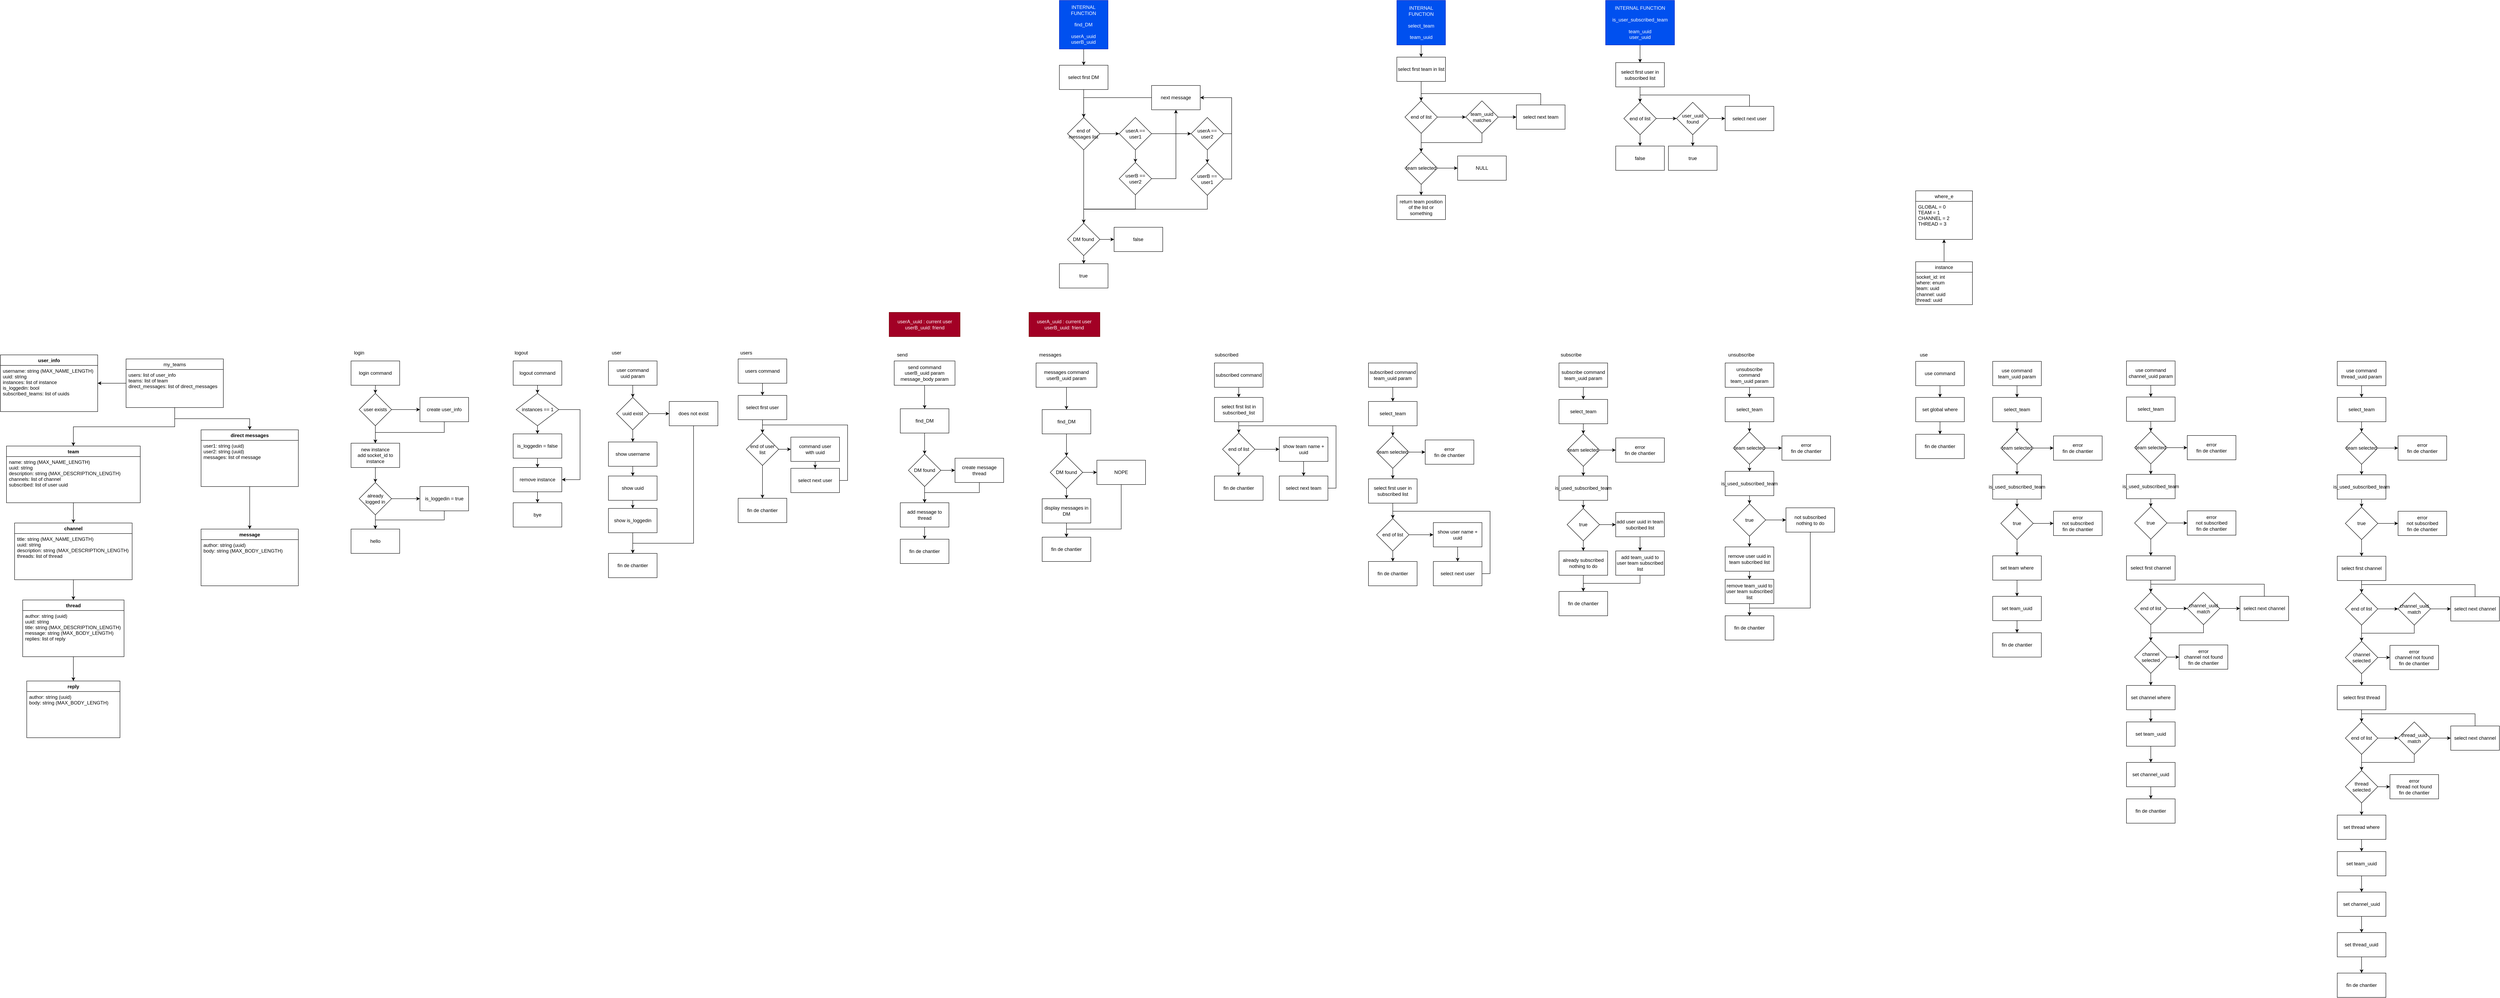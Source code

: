 <mxfile version="13.0.9">
    <diagram id="kXrOYDY1WtJ8aOGjQcrC" name="Page-1">
        <mxGraphModel dx="2156" dy="3143" grid="1" gridSize="10" guides="1" tooltips="1" connect="1" arrows="1" fold="1" page="1" pageScale="1" pageWidth="850" pageHeight="1100" math="0" shadow="0">
            <root>
                <mxCell id="0"/>
                <mxCell id="1" parent="0"/>
                <mxCell id="71" style="edgeStyle=orthogonalEdgeStyle;rounded=0;orthogonalLoop=1;jettySize=auto;html=1;" edge="1" parent="1" source="6" target="15">
                    <mxGeometry relative="1" as="geometry"/>
                </mxCell>
                <mxCell id="6" value="login command" style="rounded=0;whiteSpace=wrap;html=1;" parent="1" vertex="1">
                    <mxGeometry x="900" y="-1040" width="120" height="60" as="geometry"/>
                </mxCell>
                <mxCell id="74" style="edgeStyle=orthogonalEdgeStyle;rounded=0;orthogonalLoop=1;jettySize=auto;html=1;exitX=0.5;exitY=1;exitDx=0;exitDy=0;" edge="1" parent="1" source="8" target="65">
                    <mxGeometry relative="1" as="geometry"/>
                </mxCell>
                <mxCell id="8" value="create user_info" style="rounded=0;whiteSpace=wrap;html=1;" parent="1" vertex="1">
                    <mxGeometry x="1070" y="-950" width="120" height="60" as="geometry"/>
                </mxCell>
                <mxCell id="9" value="hello" style="rounded=0;whiteSpace=wrap;html=1;" parent="1" vertex="1">
                    <mxGeometry x="900" y="-625" width="120" height="60" as="geometry"/>
                </mxCell>
                <mxCell id="16" style="edgeStyle=orthogonalEdgeStyle;rounded=0;orthogonalLoop=1;jettySize=auto;html=1;exitX=1;exitY=0.5;exitDx=0;exitDy=0;" parent="1" source="15" target="8" edge="1">
                    <mxGeometry relative="1" as="geometry"/>
                </mxCell>
                <mxCell id="72" style="edgeStyle=orthogonalEdgeStyle;rounded=0;orthogonalLoop=1;jettySize=auto;html=1;exitX=0.5;exitY=1;exitDx=0;exitDy=0;" edge="1" parent="1" source="15" target="65">
                    <mxGeometry relative="1" as="geometry"/>
                </mxCell>
                <mxCell id="15" value="user exists" style="rhombus;whiteSpace=wrap;html=1;" parent="1" vertex="1">
                    <mxGeometry x="920" y="-960" width="80" height="80" as="geometry"/>
                </mxCell>
                <mxCell id="44" style="edgeStyle=orthogonalEdgeStyle;rounded=0;orthogonalLoop=1;jettySize=auto;html=1;" edge="1" parent="1" source="37" target="23">
                    <mxGeometry relative="1" as="geometry"/>
                </mxCell>
                <mxCell id="48" style="edgeStyle=orthogonalEdgeStyle;rounded=0;orthogonalLoop=1;jettySize=auto;html=1;" edge="1" parent="1" source="37" target="31">
                    <mxGeometry relative="1" as="geometry"/>
                </mxCell>
                <mxCell id="49" style="edgeStyle=orthogonalEdgeStyle;rounded=0;orthogonalLoop=1;jettySize=auto;html=1;" edge="1" parent="1" source="37" target="2">
                    <mxGeometry relative="1" as="geometry"/>
                </mxCell>
                <mxCell id="43" style="edgeStyle=orthogonalEdgeStyle;rounded=0;orthogonalLoop=1;jettySize=auto;html=1;" edge="1" parent="1" source="31" target="33">
                    <mxGeometry relative="1" as="geometry"/>
                </mxCell>
                <mxCell id="46" style="edgeStyle=orthogonalEdgeStyle;rounded=0;orthogonalLoop=1;jettySize=auto;html=1;" edge="1" parent="1" source="23" target="25">
                    <mxGeometry relative="1" as="geometry"/>
                </mxCell>
                <mxCell id="45" style="edgeStyle=orthogonalEdgeStyle;rounded=0;orthogonalLoop=1;jettySize=auto;html=1;" edge="1" parent="1" source="29" target="27">
                    <mxGeometry relative="1" as="geometry"/>
                </mxCell>
                <mxCell id="47" style="edgeStyle=orthogonalEdgeStyle;rounded=0;orthogonalLoop=1;jettySize=auto;html=1;" edge="1" parent="1" source="25" target="29">
                    <mxGeometry relative="1" as="geometry"/>
                </mxCell>
                <mxCell id="2" value="user_info" style="swimlane;fontStyle=1;align=center;verticalAlign=top;childLayout=stackLayout;horizontal=1;startSize=26;horizontalStack=0;resizeParent=1;resizeParentMax=0;resizeLast=0;collapsible=1;marginBottom=0;" parent="1" vertex="1">
                    <mxGeometry x="35" y="-1055" width="240" height="140" as="geometry"/>
                </mxCell>
                <mxCell id="3" value="username: string (MAX_NAME_LENGTH)&#10;uuid: string&#10;instances: list of instance&#10;is_loggedin: bool&#10;subscribed_teams: list of uuids" style="text;strokeColor=none;fillColor=none;align=left;verticalAlign=top;spacingLeft=4;spacingRight=4;overflow=hidden;rotatable=0;points=[[0,0.5],[1,0.5]];portConstraint=eastwest;" parent="2" vertex="1">
                    <mxGeometry y="26" width="240" height="114" as="geometry"/>
                </mxCell>
                <mxCell id="37" value="my_teams" style="swimlane;fontStyle=0;childLayout=stackLayout;horizontal=1;startSize=26;fillColor=none;horizontalStack=0;resizeParent=1;resizeParentMax=0;resizeLast=0;collapsible=1;marginBottom=0;" vertex="1" parent="1">
                    <mxGeometry x="345" y="-1045" width="240" height="120" as="geometry"/>
                </mxCell>
                <mxCell id="38" value="users: list of user_info&#10;teams: list of team&#10;direct_messages: list of direct_messages" style="text;strokeColor=none;fillColor=none;align=left;verticalAlign=top;spacingLeft=4;spacingRight=4;overflow=hidden;rotatable=0;points=[[0,0.5],[1,0.5]];portConstraint=eastwest;" vertex="1" parent="37">
                    <mxGeometry y="26" width="240" height="94" as="geometry"/>
                </mxCell>
                <mxCell id="23" value="team" style="swimlane;fontStyle=1;align=center;verticalAlign=top;childLayout=stackLayout;horizontal=1;startSize=26;horizontalStack=0;resizeParent=1;resizeParentMax=0;resizeLast=0;collapsible=1;marginBottom=0;" vertex="1" parent="1">
                    <mxGeometry x="50" y="-830" width="330" height="140" as="geometry"/>
                </mxCell>
                <mxCell id="24" value="name: string (MAX_NAME_LENGTH)&#10;uuid: string&#10;description: string (MAX_DESCRIPTION_LENGTH)&#10;channels: list of channel&#10;subscribed: list of user uuid" style="text;strokeColor=none;fillColor=none;align=left;verticalAlign=top;spacingLeft=4;spacingRight=4;overflow=hidden;rotatable=0;points=[[0,0.5],[1,0.5]];portConstraint=eastwest;" vertex="1" parent="23">
                    <mxGeometry y="26" width="330" height="114" as="geometry"/>
                </mxCell>
                <mxCell id="25" value="channel" style="swimlane;fontStyle=1;align=center;verticalAlign=top;childLayout=stackLayout;horizontal=1;startSize=26;horizontalStack=0;resizeParent=1;resizeParentMax=0;resizeLast=0;collapsible=1;marginBottom=0;" vertex="1" parent="1">
                    <mxGeometry x="70" y="-640" width="290" height="140" as="geometry"/>
                </mxCell>
                <mxCell id="26" value="title: string (MAX_NAME_LENGTH)&#10;uuid: string&#10;description: string (MAX_DESCRIPTION_LENGTH)&#10;threads: list of thread" style="text;strokeColor=none;fillColor=none;align=left;verticalAlign=top;spacingLeft=4;spacingRight=4;overflow=hidden;rotatable=0;points=[[0,0.5],[1,0.5]];portConstraint=eastwest;" vertex="1" parent="25">
                    <mxGeometry y="26" width="290" height="114" as="geometry"/>
                </mxCell>
                <mxCell id="29" value="thread" style="swimlane;fontStyle=1;align=center;verticalAlign=top;childLayout=stackLayout;horizontal=1;startSize=26;horizontalStack=0;resizeParent=1;resizeParentMax=0;resizeLast=0;collapsible=1;marginBottom=0;" vertex="1" parent="1">
                    <mxGeometry x="90" y="-450" width="250" height="140" as="geometry"/>
                </mxCell>
                <mxCell id="30" value="author: string (uuid)&#10;uuid: string&#10;title: string (MAX_DESCRIPTION_LENGTH)&#10;message: string (MAX_BODY_LENGTH)&#10;replies: list of reply" style="text;strokeColor=none;fillColor=none;align=left;verticalAlign=top;spacingLeft=4;spacingRight=4;overflow=hidden;rotatable=0;points=[[0,0.5],[1,0.5]];portConstraint=eastwest;" vertex="1" parent="29">
                    <mxGeometry y="26" width="250" height="114" as="geometry"/>
                </mxCell>
                <mxCell id="27" value="reply" style="swimlane;fontStyle=1;align=center;verticalAlign=top;childLayout=stackLayout;horizontal=1;startSize=26;horizontalStack=0;resizeParent=1;resizeParentMax=0;resizeLast=0;collapsible=1;marginBottom=0;" vertex="1" parent="1">
                    <mxGeometry x="100" y="-250" width="230" height="140" as="geometry"/>
                </mxCell>
                <mxCell id="28" value="author: string (uuid)&#10;body: string (MAX_BODY_LENGTH)" style="text;strokeColor=none;fillColor=none;align=left;verticalAlign=top;spacingLeft=4;spacingRight=4;overflow=hidden;rotatable=0;points=[[0,0.5],[1,0.5]];portConstraint=eastwest;" vertex="1" parent="27">
                    <mxGeometry y="26" width="230" height="114" as="geometry"/>
                </mxCell>
                <mxCell id="33" value="message" style="swimlane;fontStyle=1;align=center;verticalAlign=top;childLayout=stackLayout;horizontal=1;startSize=26;horizontalStack=0;resizeParent=1;resizeParentMax=0;resizeLast=0;collapsible=1;marginBottom=0;" vertex="1" parent="1">
                    <mxGeometry x="530" y="-625" width="240" height="140" as="geometry"/>
                </mxCell>
                <mxCell id="34" value="author: string (uuid)&#10;body: string (MAX_BODY_LENGTH)" style="text;strokeColor=none;fillColor=none;align=left;verticalAlign=top;spacingLeft=4;spacingRight=4;overflow=hidden;rotatable=0;points=[[0,0.5],[1,0.5]];portConstraint=eastwest;" vertex="1" parent="33">
                    <mxGeometry y="26" width="240" height="114" as="geometry"/>
                </mxCell>
                <mxCell id="31" value="direct messages" style="swimlane;fontStyle=1;align=center;verticalAlign=top;childLayout=stackLayout;horizontal=1;startSize=26;horizontalStack=0;resizeParent=1;resizeParentMax=0;resizeLast=0;collapsible=1;marginBottom=0;" vertex="1" parent="1">
                    <mxGeometry x="530" y="-870" width="240" height="140" as="geometry"/>
                </mxCell>
                <mxCell id="32" value="user1: string (uuid)&#10;user2: string (uuid)&#10;messages: list of message" style="text;strokeColor=none;fillColor=none;align=left;verticalAlign=top;spacingLeft=4;spacingRight=4;overflow=hidden;rotatable=0;points=[[0,0.5],[1,0.5]];portConstraint=eastwest;" vertex="1" parent="31">
                    <mxGeometry y="26" width="240" height="114" as="geometry"/>
                </mxCell>
                <mxCell id="50" value="login" style="text;html=1;strokeColor=none;fillColor=none;align=center;verticalAlign=middle;whiteSpace=wrap;rounded=0;" vertex="1" parent="1">
                    <mxGeometry x="900" y="-1070" width="40" height="20" as="geometry"/>
                </mxCell>
                <mxCell id="51" value="logout" style="text;html=1;strokeColor=none;fillColor=none;align=center;verticalAlign=middle;whiteSpace=wrap;rounded=0;" vertex="1" parent="1">
                    <mxGeometry x="1300" y="-1070" width="40" height="20" as="geometry"/>
                </mxCell>
                <mxCell id="54" style="edgeStyle=orthogonalEdgeStyle;rounded=0;orthogonalLoop=1;jettySize=auto;html=1;exitX=0.5;exitY=1;exitDx=0;exitDy=0;" edge="1" parent="1" source="52" target="53">
                    <mxGeometry relative="1" as="geometry"/>
                </mxCell>
                <mxCell id="52" value="logout command" style="rounded=0;whiteSpace=wrap;html=1;" vertex="1" parent="1">
                    <mxGeometry x="1300" y="-1040" width="120" height="60" as="geometry"/>
                </mxCell>
                <mxCell id="58" style="edgeStyle=orthogonalEdgeStyle;rounded=0;orthogonalLoop=1;jettySize=auto;html=1;exitX=0.5;exitY=1;exitDx=0;exitDy=0;" edge="1" parent="1" source="53" target="55">
                    <mxGeometry relative="1" as="geometry"/>
                </mxCell>
                <mxCell id="61" style="edgeStyle=orthogonalEdgeStyle;rounded=0;orthogonalLoop=1;jettySize=auto;html=1;exitX=1;exitY=0.5;exitDx=0;exitDy=0;" edge="1" parent="1" source="53" target="56">
                    <mxGeometry relative="1" as="geometry">
                        <Array as="points">
                            <mxPoint x="1465" y="-920"/>
                            <mxPoint x="1465" y="-747"/>
                        </Array>
                    </mxGeometry>
                </mxCell>
                <mxCell id="53" value="instances == 1" style="rhombus;whiteSpace=wrap;html=1;" vertex="1" parent="1">
                    <mxGeometry x="1307.5" y="-960" width="105" height="80" as="geometry"/>
                </mxCell>
                <mxCell id="59" style="edgeStyle=orthogonalEdgeStyle;rounded=0;orthogonalLoop=1;jettySize=auto;html=1;exitX=0.5;exitY=1;exitDx=0;exitDy=0;" edge="1" parent="1" source="55" target="56">
                    <mxGeometry relative="1" as="geometry"/>
                </mxCell>
                <mxCell id="55" value="is_loggedin = false" style="rounded=0;whiteSpace=wrap;html=1;" vertex="1" parent="1">
                    <mxGeometry x="1300" y="-860" width="120" height="60" as="geometry"/>
                </mxCell>
                <mxCell id="60" style="edgeStyle=orthogonalEdgeStyle;rounded=0;orthogonalLoop=1;jettySize=auto;html=1;exitX=0.5;exitY=1;exitDx=0;exitDy=0;" edge="1" parent="1" source="56" target="57">
                    <mxGeometry relative="1" as="geometry"/>
                </mxCell>
                <mxCell id="56" value="remove instance" style="rounded=0;whiteSpace=wrap;html=1;" vertex="1" parent="1">
                    <mxGeometry x="1300" y="-777" width="120" height="60" as="geometry"/>
                </mxCell>
                <mxCell id="57" value="bye" style="rounded=0;whiteSpace=wrap;html=1;" vertex="1" parent="1">
                    <mxGeometry x="1300" y="-690" width="120" height="60" as="geometry"/>
                </mxCell>
                <mxCell id="78" style="edgeStyle=orthogonalEdgeStyle;rounded=0;orthogonalLoop=1;jettySize=auto;html=1;exitX=0.5;exitY=1;exitDx=0;exitDy=0;" edge="1" parent="1" source="62" target="9">
                    <mxGeometry relative="1" as="geometry"/>
                </mxCell>
                <mxCell id="62" value="is_loggedin = true" style="rounded=0;whiteSpace=wrap;html=1;" vertex="1" parent="1">
                    <mxGeometry x="1070" y="-730" width="120" height="60" as="geometry"/>
                </mxCell>
                <mxCell id="76" style="edgeStyle=orthogonalEdgeStyle;rounded=0;orthogonalLoop=1;jettySize=auto;html=1;exitX=0.5;exitY=1;exitDx=0;exitDy=0;" edge="1" parent="1" source="64" target="9">
                    <mxGeometry relative="1" as="geometry"/>
                </mxCell>
                <mxCell id="77" style="edgeStyle=orthogonalEdgeStyle;rounded=0;orthogonalLoop=1;jettySize=auto;html=1;exitX=1;exitY=0.5;exitDx=0;exitDy=0;entryX=0;entryY=0.5;entryDx=0;entryDy=0;" edge="1" parent="1" source="64" target="62">
                    <mxGeometry relative="1" as="geometry"/>
                </mxCell>
                <mxCell id="64" value="already logged in" style="rhombus;whiteSpace=wrap;html=1;" vertex="1" parent="1">
                    <mxGeometry x="920" y="-740" width="80" height="80" as="geometry"/>
                </mxCell>
                <mxCell id="75" style="edgeStyle=orthogonalEdgeStyle;rounded=0;orthogonalLoop=1;jettySize=auto;html=1;exitX=0.5;exitY=1;exitDx=0;exitDy=0;" edge="1" parent="1" source="65" target="64">
                    <mxGeometry relative="1" as="geometry"/>
                </mxCell>
                <mxCell id="65" value="new instance&lt;br&gt;add socket_id to instance" style="rounded=0;whiteSpace=wrap;html=1;" vertex="1" parent="1">
                    <mxGeometry x="900" y="-837" width="120" height="60" as="geometry"/>
                </mxCell>
                <mxCell id="79" value="users" style="text;html=1;strokeColor=none;fillColor=none;align=center;verticalAlign=middle;whiteSpace=wrap;rounded=0;" vertex="1" parent="1">
                    <mxGeometry x="1855" y="-1070" width="40" height="20" as="geometry"/>
                </mxCell>
                <mxCell id="96" style="edgeStyle=orthogonalEdgeStyle;rounded=0;orthogonalLoop=1;jettySize=auto;html=1;exitX=0.5;exitY=1;exitDx=0;exitDy=0;" edge="1" parent="1" source="80" target="95">
                    <mxGeometry relative="1" as="geometry"/>
                </mxCell>
                <mxCell id="80" value="users command" style="rounded=0;whiteSpace=wrap;html=1;" vertex="1" parent="1">
                    <mxGeometry x="1855" y="-1045" width="120" height="60" as="geometry"/>
                </mxCell>
                <mxCell id="120" style="edgeStyle=orthogonalEdgeStyle;rounded=0;orthogonalLoop=1;jettySize=auto;html=1;exitX=1;exitY=0.5;exitDx=0;exitDy=0;" edge="1" parent="1" source="89" target="118">
                    <mxGeometry relative="1" as="geometry"/>
                </mxCell>
                <mxCell id="123" style="edgeStyle=orthogonalEdgeStyle;rounded=0;orthogonalLoop=1;jettySize=auto;html=1;exitX=0.5;exitY=1;exitDx=0;exitDy=0;" edge="1" parent="1" source="89" target="100">
                    <mxGeometry relative="1" as="geometry"/>
                </mxCell>
                <mxCell id="89" value="end of user list" style="rhombus;whiteSpace=wrap;html=1;" vertex="1" parent="1">
                    <mxGeometry x="1875" y="-862" width="80" height="80" as="geometry"/>
                </mxCell>
                <mxCell id="122" style="edgeStyle=orthogonalEdgeStyle;rounded=0;orthogonalLoop=1;jettySize=auto;html=1;exitX=1;exitY=0.5;exitDx=0;exitDy=0;entryX=0.5;entryY=0;entryDx=0;entryDy=0;" edge="1" parent="1" source="92" target="89">
                    <mxGeometry relative="1" as="geometry"/>
                </mxCell>
                <mxCell id="92" value="select next user" style="rounded=0;whiteSpace=wrap;html=1;" vertex="1" parent="1">
                    <mxGeometry x="1985" y="-775" width="120" height="60" as="geometry"/>
                </mxCell>
                <mxCell id="97" style="edgeStyle=orthogonalEdgeStyle;rounded=0;orthogonalLoop=1;jettySize=auto;html=1;exitX=0.5;exitY=1;exitDx=0;exitDy=0;" edge="1" parent="1" source="95" target="89">
                    <mxGeometry relative="1" as="geometry"/>
                </mxCell>
                <mxCell id="95" value="select first user" style="rounded=0;whiteSpace=wrap;html=1;" vertex="1" parent="1">
                    <mxGeometry x="1855" y="-955" width="120" height="60" as="geometry"/>
                </mxCell>
                <mxCell id="100" value="fin de chantier" style="rounded=0;whiteSpace=wrap;html=1;" vertex="1" parent="1">
                    <mxGeometry x="1855" y="-701" width="120" height="60" as="geometry"/>
                </mxCell>
                <mxCell id="102" value="user" style="text;html=1;strokeColor=none;fillColor=none;align=center;verticalAlign=middle;whiteSpace=wrap;rounded=0;" vertex="1" parent="1">
                    <mxGeometry x="1535" y="-1070" width="40" height="20" as="geometry"/>
                </mxCell>
                <mxCell id="114" style="edgeStyle=orthogonalEdgeStyle;rounded=0;orthogonalLoop=1;jettySize=auto;html=1;exitX=0.5;exitY=1;exitDx=0;exitDy=0;" edge="1" parent="1" source="103" target="105">
                    <mxGeometry relative="1" as="geometry"/>
                </mxCell>
                <mxCell id="103" value="user command&lt;br&gt;uuid param" style="rounded=0;whiteSpace=wrap;html=1;" vertex="1" parent="1">
                    <mxGeometry x="1535" y="-1040" width="120" height="60" as="geometry"/>
                </mxCell>
                <mxCell id="107" style="edgeStyle=orthogonalEdgeStyle;rounded=0;orthogonalLoop=1;jettySize=auto;html=1;exitX=1;exitY=0.5;exitDx=0;exitDy=0;" edge="1" parent="1" source="105" target="106">
                    <mxGeometry relative="1" as="geometry"/>
                </mxCell>
                <mxCell id="113" style="edgeStyle=orthogonalEdgeStyle;rounded=0;orthogonalLoop=1;jettySize=auto;html=1;exitX=0.5;exitY=1;exitDx=0;exitDy=0;" edge="1" parent="1" source="105" target="109">
                    <mxGeometry relative="1" as="geometry"/>
                </mxCell>
                <mxCell id="105" value="uuid exist" style="rhombus;whiteSpace=wrap;html=1;" vertex="1" parent="1">
                    <mxGeometry x="1555" y="-950" width="80" height="80" as="geometry"/>
                </mxCell>
                <mxCell id="117" style="edgeStyle=orthogonalEdgeStyle;rounded=0;orthogonalLoop=1;jettySize=auto;html=1;exitX=0.5;exitY=1;exitDx=0;exitDy=0;" edge="1" parent="1" source="106" target="115">
                    <mxGeometry relative="1" as="geometry">
                        <Array as="points">
                            <mxPoint x="1745" y="-590"/>
                            <mxPoint x="1595" y="-590"/>
                        </Array>
                    </mxGeometry>
                </mxCell>
                <mxCell id="106" value="does not exist" style="rounded=0;whiteSpace=wrap;html=1;" vertex="1" parent="1">
                    <mxGeometry x="1685" y="-940" width="120" height="60" as="geometry"/>
                </mxCell>
                <mxCell id="108" style="edgeStyle=orthogonalEdgeStyle;rounded=0;orthogonalLoop=1;jettySize=auto;html=1;exitX=0.5;exitY=1;exitDx=0;exitDy=0;" edge="1" parent="1" source="109" target="111">
                    <mxGeometry relative="1" as="geometry"/>
                </mxCell>
                <mxCell id="109" value="show username" style="rounded=0;whiteSpace=wrap;html=1;" vertex="1" parent="1">
                    <mxGeometry x="1535" y="-840" width="120" height="60" as="geometry"/>
                </mxCell>
                <mxCell id="110" style="edgeStyle=orthogonalEdgeStyle;rounded=0;orthogonalLoop=1;jettySize=auto;html=1;exitX=0.5;exitY=1;exitDx=0;exitDy=0;" edge="1" parent="1" source="111" target="112">
                    <mxGeometry relative="1" as="geometry"/>
                </mxCell>
                <mxCell id="111" value="show uuid" style="rounded=0;whiteSpace=wrap;html=1;" vertex="1" parent="1">
                    <mxGeometry x="1535" y="-756" width="120" height="60" as="geometry"/>
                </mxCell>
                <mxCell id="116" style="edgeStyle=orthogonalEdgeStyle;rounded=0;orthogonalLoop=1;jettySize=auto;html=1;exitX=0.5;exitY=1;exitDx=0;exitDy=0;" edge="1" parent="1" source="112" target="115">
                    <mxGeometry relative="1" as="geometry"/>
                </mxCell>
                <mxCell id="112" value="show is_loggedin" style="rounded=0;whiteSpace=wrap;html=1;" vertex="1" parent="1">
                    <mxGeometry x="1535" y="-676" width="120" height="60" as="geometry"/>
                </mxCell>
                <mxCell id="115" value="fin de chantier" style="rounded=0;whiteSpace=wrap;html=1;" vertex="1" parent="1">
                    <mxGeometry x="1535" y="-565" width="120" height="60" as="geometry"/>
                </mxCell>
                <mxCell id="121" style="edgeStyle=orthogonalEdgeStyle;rounded=0;orthogonalLoop=1;jettySize=auto;html=1;exitX=0.5;exitY=1;exitDx=0;exitDy=0;" edge="1" parent="1" source="118" target="92">
                    <mxGeometry relative="1" as="geometry"/>
                </mxCell>
                <mxCell id="118" value="command user&lt;br&gt;with uuid" style="rounded=0;whiteSpace=wrap;html=1;" vertex="1" parent="1">
                    <mxGeometry x="1985" y="-852" width="120" height="60" as="geometry"/>
                </mxCell>
                <mxCell id="124" value="send" style="text;html=1;strokeColor=none;fillColor=none;align=center;verticalAlign=middle;whiteSpace=wrap;rounded=0;" vertex="1" parent="1">
                    <mxGeometry x="2240" y="-1065" width="40" height="20" as="geometry"/>
                </mxCell>
                <mxCell id="246" style="edgeStyle=orthogonalEdgeStyle;rounded=0;orthogonalLoop=1;jettySize=auto;html=1;exitX=0.5;exitY=1;exitDx=0;exitDy=0;" edge="1" parent="1" source="125" target="245">
                    <mxGeometry relative="1" as="geometry"/>
                </mxCell>
                <mxCell id="125" value="send command&lt;br&gt;userB_uuid param&lt;br&gt;message_body param" style="rounded=0;whiteSpace=wrap;html=1;" vertex="1" parent="1">
                    <mxGeometry x="2240" y="-1040" width="150" height="60" as="geometry"/>
                </mxCell>
                <mxCell id="128" value="userA_uuid : current user&lt;br&gt;userB_uuid: friend" style="rounded=0;whiteSpace=wrap;html=1;fillColor=#a20025;strokeColor=#6F0000;fontColor=#ffffff;" vertex="1" parent="1">
                    <mxGeometry x="2227.5" y="-1160" width="175" height="60" as="geometry"/>
                </mxCell>
                <mxCell id="175" style="edgeStyle=orthogonalEdgeStyle;rounded=0;orthogonalLoop=1;jettySize=auto;html=1;exitX=0.5;exitY=1;exitDx=0;exitDy=0;" edge="1" parent="1" source="168" target="173">
                    <mxGeometry relative="1" as="geometry"/>
                </mxCell>
                <mxCell id="176" style="edgeStyle=orthogonalEdgeStyle;rounded=0;orthogonalLoop=1;jettySize=auto;html=1;exitX=1;exitY=0.5;exitDx=0;exitDy=0;" edge="1" parent="1" source="168" target="174">
                    <mxGeometry relative="1" as="geometry"/>
                </mxCell>
                <mxCell id="168" value="DM found" style="rhombus;whiteSpace=wrap;html=1;" vertex="1" parent="1">
                    <mxGeometry x="2275" y="-810" width="80" height="80" as="geometry"/>
                </mxCell>
                <mxCell id="179" style="edgeStyle=orthogonalEdgeStyle;rounded=0;orthogonalLoop=1;jettySize=auto;html=1;exitX=0.5;exitY=1;exitDx=0;exitDy=0;" edge="1" parent="1" source="173" target="178">
                    <mxGeometry relative="1" as="geometry"/>
                </mxCell>
                <mxCell id="173" value="add message to thread" style="rounded=0;whiteSpace=wrap;html=1;" vertex="1" parent="1">
                    <mxGeometry x="2255" y="-690" width="120" height="60" as="geometry"/>
                </mxCell>
                <mxCell id="177" style="edgeStyle=orthogonalEdgeStyle;rounded=0;orthogonalLoop=1;jettySize=auto;html=1;exitX=0.5;exitY=1;exitDx=0;exitDy=0;" edge="1" parent="1" source="174" target="173">
                    <mxGeometry relative="1" as="geometry"/>
                </mxCell>
                <mxCell id="174" value="create message thread" style="rounded=0;whiteSpace=wrap;html=1;" vertex="1" parent="1">
                    <mxGeometry x="2390" y="-800" width="120" height="60" as="geometry"/>
                </mxCell>
                <mxCell id="178" value="fin de chantier" style="rounded=0;whiteSpace=wrap;html=1;" vertex="1" parent="1">
                    <mxGeometry x="2255" y="-600" width="120" height="60" as="geometry"/>
                </mxCell>
                <mxCell id="185" value="messages" style="text;html=1;strokeColor=none;fillColor=none;align=center;verticalAlign=middle;whiteSpace=wrap;rounded=0;" vertex="1" parent="1">
                    <mxGeometry x="2605" y="-1065" width="40" height="20" as="geometry"/>
                </mxCell>
                <mxCell id="248" style="edgeStyle=orthogonalEdgeStyle;rounded=0;orthogonalLoop=1;jettySize=auto;html=1;exitX=0.5;exitY=1;exitDx=0;exitDy=0;" edge="1" parent="1" source="186" target="247">
                    <mxGeometry relative="1" as="geometry"/>
                </mxCell>
                <mxCell id="186" value="messages command&lt;br&gt;userB_uuid param" style="rounded=0;whiteSpace=wrap;html=1;" vertex="1" parent="1">
                    <mxGeometry x="2590" y="-1035" width="150" height="60" as="geometry"/>
                </mxCell>
                <mxCell id="206" style="edgeStyle=orthogonalEdgeStyle;rounded=0;orthogonalLoop=1;jettySize=auto;html=1;exitX=1;exitY=0.5;exitDx=0;exitDy=0;" edge="1" parent="1" source="207" target="208">
                    <mxGeometry relative="1" as="geometry"/>
                </mxCell>
                <mxCell id="212" style="edgeStyle=orthogonalEdgeStyle;rounded=0;orthogonalLoop=1;jettySize=auto;html=1;exitX=0.5;exitY=1;exitDx=0;exitDy=0;" edge="1" parent="1" source="207" target="211">
                    <mxGeometry relative="1" as="geometry"/>
                </mxCell>
                <mxCell id="207" value="DM found" style="rhombus;whiteSpace=wrap;html=1;" vertex="1" parent="1">
                    <mxGeometry x="2625" y="-805" width="80" height="80" as="geometry"/>
                </mxCell>
                <mxCell id="252" style="edgeStyle=orthogonalEdgeStyle;rounded=0;orthogonalLoop=1;jettySize=auto;html=1;exitX=0.5;exitY=1;exitDx=0;exitDy=0;" edge="1" parent="1" source="208" target="251">
                    <mxGeometry relative="1" as="geometry">
                        <Array as="points">
                            <mxPoint x="2800" y="-625"/>
                            <mxPoint x="2665" y="-625"/>
                        </Array>
                    </mxGeometry>
                </mxCell>
                <mxCell id="208" value="NOPE" style="rounded=0;whiteSpace=wrap;html=1;" vertex="1" parent="1">
                    <mxGeometry x="2740" y="-795" width="120" height="60" as="geometry"/>
                </mxCell>
                <mxCell id="253" style="edgeStyle=orthogonalEdgeStyle;rounded=0;orthogonalLoop=1;jettySize=auto;html=1;exitX=0.5;exitY=1;exitDx=0;exitDy=0;" edge="1" parent="1" source="211" target="251">
                    <mxGeometry relative="1" as="geometry"/>
                </mxCell>
                <mxCell id="211" value="display messages in DM" style="rounded=0;whiteSpace=wrap;html=1;" vertex="1" parent="1">
                    <mxGeometry x="2605" y="-700" width="120" height="60" as="geometry"/>
                </mxCell>
                <mxCell id="213" style="edgeStyle=orthogonalEdgeStyle;rounded=0;orthogonalLoop=1;jettySize=auto;html=1;exitX=0.5;exitY=1;exitDx=0;exitDy=0;" edge="1" parent="1" source="214" target="231">
                    <mxGeometry relative="1" as="geometry"/>
                </mxCell>
                <mxCell id="214" value="select first DM" style="rounded=0;whiteSpace=wrap;html=1;" vertex="1" parent="1">
                    <mxGeometry x="2647.47" y="-1770" width="120" height="60" as="geometry"/>
                </mxCell>
                <mxCell id="215" style="edgeStyle=orthogonalEdgeStyle;rounded=0;orthogonalLoop=1;jettySize=auto;html=1;exitX=0.5;exitY=1;exitDx=0;exitDy=0;" edge="1" parent="1" source="217" target="220">
                    <mxGeometry relative="1" as="geometry"/>
                </mxCell>
                <mxCell id="216" style="edgeStyle=orthogonalEdgeStyle;rounded=0;orthogonalLoop=1;jettySize=auto;html=1;exitX=1;exitY=0.5;exitDx=0;exitDy=0;" edge="1" parent="1" source="217" target="223">
                    <mxGeometry relative="1" as="geometry"/>
                </mxCell>
                <mxCell id="217" value="userA == user1" style="rhombus;whiteSpace=wrap;html=1;" vertex="1" parent="1">
                    <mxGeometry x="2794.97" y="-1641" width="80" height="80" as="geometry"/>
                </mxCell>
                <mxCell id="219" style="edgeStyle=orthogonalEdgeStyle;rounded=0;orthogonalLoop=1;jettySize=auto;html=1;exitX=1;exitY=0.5;exitDx=0;exitDy=0;" edge="1" parent="1" source="220" target="228">
                    <mxGeometry relative="1" as="geometry"/>
                </mxCell>
                <mxCell id="243" style="edgeStyle=orthogonalEdgeStyle;rounded=0;orthogonalLoop=1;jettySize=auto;html=1;exitX=0.5;exitY=1;exitDx=0;exitDy=0;" edge="1" parent="1" source="220" target="233">
                    <mxGeometry relative="1" as="geometry"/>
                </mxCell>
                <mxCell id="220" value="userB == user2" style="rhombus;whiteSpace=wrap;html=1;" vertex="1" parent="1">
                    <mxGeometry x="2794.97" y="-1530" width="80" height="80" as="geometry"/>
                </mxCell>
                <mxCell id="221" style="edgeStyle=orthogonalEdgeStyle;rounded=0;orthogonalLoop=1;jettySize=auto;html=1;exitX=0.5;exitY=1;exitDx=0;exitDy=0;" edge="1" parent="1" source="223" target="226">
                    <mxGeometry relative="1" as="geometry"/>
                </mxCell>
                <mxCell id="222" style="edgeStyle=orthogonalEdgeStyle;rounded=0;orthogonalLoop=1;jettySize=auto;html=1;exitX=1;exitY=0.5;exitDx=0;exitDy=0;entryX=1;entryY=0.5;entryDx=0;entryDy=0;" edge="1" parent="1" source="223" target="228">
                    <mxGeometry relative="1" as="geometry"/>
                </mxCell>
                <mxCell id="223" value="userA == user2" style="rhombus;whiteSpace=wrap;html=1;" vertex="1" parent="1">
                    <mxGeometry x="2972.47" y="-1641" width="80" height="80" as="geometry"/>
                </mxCell>
                <mxCell id="224" style="edgeStyle=orthogonalEdgeStyle;rounded=0;orthogonalLoop=1;jettySize=auto;html=1;exitX=1;exitY=0.5;exitDx=0;exitDy=0;" edge="1" parent="1" source="226" target="228">
                    <mxGeometry relative="1" as="geometry">
                        <Array as="points">
                            <mxPoint x="3072.47" y="-1489"/>
                            <mxPoint x="3072.47" y="-1690"/>
                        </Array>
                    </mxGeometry>
                </mxCell>
                <mxCell id="244" style="edgeStyle=orthogonalEdgeStyle;rounded=0;orthogonalLoop=1;jettySize=auto;html=1;exitX=0.5;exitY=1;exitDx=0;exitDy=0;" edge="1" parent="1" source="226" target="233">
                    <mxGeometry relative="1" as="geometry"/>
                </mxCell>
                <mxCell id="226" value="userB == user1" style="rhombus;whiteSpace=wrap;html=1;" vertex="1" parent="1">
                    <mxGeometry x="2972.47" y="-1529" width="80" height="80" as="geometry"/>
                </mxCell>
                <mxCell id="227" style="edgeStyle=orthogonalEdgeStyle;rounded=0;orthogonalLoop=1;jettySize=auto;html=1;exitX=0;exitY=0.5;exitDx=0;exitDy=0;" edge="1" parent="1" source="228" target="231">
                    <mxGeometry relative="1" as="geometry">
                        <Array as="points">
                            <mxPoint x="2874.47" y="-1690"/>
                            <mxPoint x="2707.47" y="-1690"/>
                        </Array>
                    </mxGeometry>
                </mxCell>
                <mxCell id="228" value="next message" style="rounded=0;whiteSpace=wrap;html=1;" vertex="1" parent="1">
                    <mxGeometry x="2874.97" y="-1720" width="120" height="60" as="geometry"/>
                </mxCell>
                <mxCell id="229" style="edgeStyle=orthogonalEdgeStyle;rounded=0;orthogonalLoop=1;jettySize=auto;html=1;exitX=1;exitY=0.5;exitDx=0;exitDy=0;" edge="1" parent="1" source="231" target="217">
                    <mxGeometry relative="1" as="geometry"/>
                </mxCell>
                <mxCell id="230" style="edgeStyle=orthogonalEdgeStyle;rounded=0;orthogonalLoop=1;jettySize=auto;html=1;exitX=0.5;exitY=1;exitDx=0;exitDy=0;" edge="1" parent="1" source="231" target="233">
                    <mxGeometry relative="1" as="geometry"/>
                </mxCell>
                <mxCell id="231" value="end of messages list" style="rhombus;whiteSpace=wrap;html=1;" vertex="1" parent="1">
                    <mxGeometry x="2667.47" y="-1641" width="80" height="80" as="geometry"/>
                </mxCell>
                <mxCell id="232" style="edgeStyle=orthogonalEdgeStyle;rounded=0;orthogonalLoop=1;jettySize=auto;html=1;exitX=1;exitY=0.5;exitDx=0;exitDy=0;" edge="1" parent="1" source="233" target="234">
                    <mxGeometry relative="1" as="geometry"/>
                </mxCell>
                <mxCell id="239" style="edgeStyle=orthogonalEdgeStyle;rounded=0;orthogonalLoop=1;jettySize=auto;html=1;exitX=0.5;exitY=1;exitDx=0;exitDy=0;" edge="1" parent="1" source="233" target="238">
                    <mxGeometry relative="1" as="geometry"/>
                </mxCell>
                <mxCell id="233" value="DM found" style="rhombus;whiteSpace=wrap;html=1;" vertex="1" parent="1">
                    <mxGeometry x="2667.47" y="-1380" width="80" height="80" as="geometry"/>
                </mxCell>
                <mxCell id="234" value="false" style="rounded=0;whiteSpace=wrap;html=1;" vertex="1" parent="1">
                    <mxGeometry x="2782.47" y="-1370" width="120" height="60" as="geometry"/>
                </mxCell>
                <mxCell id="237" style="edgeStyle=orthogonalEdgeStyle;rounded=0;orthogonalLoop=1;jettySize=auto;html=1;exitX=0.5;exitY=1;exitDx=0;exitDy=0;" edge="1" parent="1" source="236" target="214">
                    <mxGeometry relative="1" as="geometry"/>
                </mxCell>
                <mxCell id="236" value="INTERNAL FUNCTION&lt;br&gt;&lt;br&gt;find_DM&lt;br&gt;&lt;br&gt;userA_uuid&lt;br&gt;userB_uuid" style="rounded=0;whiteSpace=wrap;html=1;fillColor=#0050ef;strokeColor=#001DBC;fontColor=#ffffff;" vertex="1" parent="1">
                    <mxGeometry x="2647.47" y="-1930" width="120" height="120" as="geometry"/>
                </mxCell>
                <mxCell id="238" value="true" style="rounded=0;whiteSpace=wrap;html=1;" vertex="1" parent="1">
                    <mxGeometry x="2647.47" y="-1280" width="120" height="60" as="geometry"/>
                </mxCell>
                <mxCell id="249" style="edgeStyle=orthogonalEdgeStyle;rounded=0;orthogonalLoop=1;jettySize=auto;html=1;exitX=0.5;exitY=1;exitDx=0;exitDy=0;" edge="1" parent="1" source="245" target="168">
                    <mxGeometry relative="1" as="geometry"/>
                </mxCell>
                <mxCell id="245" value="find_DM" style="rounded=0;whiteSpace=wrap;html=1;" vertex="1" parent="1">
                    <mxGeometry x="2255" y="-922" width="120" height="60" as="geometry"/>
                </mxCell>
                <mxCell id="250" style="edgeStyle=orthogonalEdgeStyle;rounded=0;orthogonalLoop=1;jettySize=auto;html=1;exitX=0.5;exitY=1;exitDx=0;exitDy=0;" edge="1" parent="1" source="247" target="207">
                    <mxGeometry relative="1" as="geometry"/>
                </mxCell>
                <mxCell id="247" value="find_DM" style="rounded=0;whiteSpace=wrap;html=1;" vertex="1" parent="1">
                    <mxGeometry x="2605" y="-920" width="120" height="60" as="geometry"/>
                </mxCell>
                <mxCell id="251" value="fin de chantier" style="rounded=0;whiteSpace=wrap;html=1;" vertex="1" parent="1">
                    <mxGeometry x="2605" y="-605" width="120" height="60" as="geometry"/>
                </mxCell>
                <mxCell id="254" value="userA_uuid : current user&lt;br&gt;userB_uuid: friend" style="rounded=0;whiteSpace=wrap;html=1;fillColor=#a20025;strokeColor=#6F0000;fontColor=#ffffff;" vertex="1" parent="1">
                    <mxGeometry x="2572.47" y="-1160" width="175" height="60" as="geometry"/>
                </mxCell>
                <mxCell id="255" value="subscribed" style="text;html=1;strokeColor=none;fillColor=none;align=center;verticalAlign=middle;whiteSpace=wrap;rounded=0;" vertex="1" parent="1">
                    <mxGeometry x="3040" y="-1065" width="40" height="20" as="geometry"/>
                </mxCell>
                <mxCell id="268" style="edgeStyle=orthogonalEdgeStyle;rounded=0;orthogonalLoop=1;jettySize=auto;html=1;exitX=0.5;exitY=1;exitDx=0;exitDy=0;" edge="1" parent="1" source="256" target="261">
                    <mxGeometry relative="1" as="geometry"/>
                </mxCell>
                <mxCell id="256" value="subscribed command" style="rounded=0;whiteSpace=wrap;html=1;" vertex="1" parent="1">
                    <mxGeometry x="3030" y="-1035" width="120" height="60" as="geometry"/>
                </mxCell>
                <mxCell id="267" style="edgeStyle=orthogonalEdgeStyle;rounded=0;orthogonalLoop=1;jettySize=auto;html=1;exitX=0.5;exitY=1;exitDx=0;exitDy=0;" edge="1" parent="1" source="261" target="262">
                    <mxGeometry relative="1" as="geometry"/>
                </mxCell>
                <mxCell id="261" value="select first list in subscribed_list" style="rounded=0;whiteSpace=wrap;html=1;" vertex="1" parent="1">
                    <mxGeometry x="3030" y="-950" width="120" height="60" as="geometry"/>
                </mxCell>
                <mxCell id="266" style="edgeStyle=orthogonalEdgeStyle;rounded=0;orthogonalLoop=1;jettySize=auto;html=1;" edge="1" parent="1" source="262" target="265">
                    <mxGeometry relative="1" as="geometry"/>
                </mxCell>
                <mxCell id="269" style="edgeStyle=orthogonalEdgeStyle;rounded=0;orthogonalLoop=1;jettySize=auto;html=1;exitX=0.5;exitY=1;exitDx=0;exitDy=0;" edge="1" parent="1" source="262" target="263">
                    <mxGeometry relative="1" as="geometry"/>
                </mxCell>
                <mxCell id="262" value="end of list" style="rhombus;whiteSpace=wrap;html=1;" vertex="1" parent="1">
                    <mxGeometry x="3050" y="-862" width="80" height="80" as="geometry"/>
                </mxCell>
                <mxCell id="263" value="fin de chantier" style="rounded=0;whiteSpace=wrap;html=1;" vertex="1" parent="1">
                    <mxGeometry x="3030" y="-756" width="120" height="60" as="geometry"/>
                </mxCell>
                <mxCell id="271" style="edgeStyle=orthogonalEdgeStyle;rounded=0;orthogonalLoop=1;jettySize=auto;html=1;exitX=0.5;exitY=1;exitDx=0;exitDy=0;" edge="1" parent="1" source="265" target="270">
                    <mxGeometry relative="1" as="geometry"/>
                </mxCell>
                <mxCell id="265" value="show team name + uuid" style="rounded=0;whiteSpace=wrap;html=1;" vertex="1" parent="1">
                    <mxGeometry x="3190" y="-852" width="120" height="60" as="geometry"/>
                </mxCell>
                <mxCell id="272" style="edgeStyle=orthogonalEdgeStyle;rounded=0;orthogonalLoop=1;jettySize=auto;html=1;exitX=1;exitY=0.5;exitDx=0;exitDy=0;entryX=0.5;entryY=0;entryDx=0;entryDy=0;" edge="1" parent="1" source="270" target="262">
                    <mxGeometry relative="1" as="geometry">
                        <Array as="points">
                            <mxPoint x="3330" y="-726"/>
                            <mxPoint x="3330" y="-880"/>
                            <mxPoint x="3090" y="-880"/>
                        </Array>
                    </mxGeometry>
                </mxCell>
                <mxCell id="270" value="select next team" style="rounded=0;whiteSpace=wrap;html=1;" vertex="1" parent="1">
                    <mxGeometry x="3190" y="-756" width="120" height="60" as="geometry"/>
                </mxCell>
                <mxCell id="393" style="edgeStyle=orthogonalEdgeStyle;rounded=0;orthogonalLoop=1;jettySize=auto;html=1;exitX=0.5;exitY=1;exitDx=0;exitDy=0;" edge="1" parent="1" source="273" target="392">
                    <mxGeometry relative="1" as="geometry"/>
                </mxCell>
                <mxCell id="273" value="subscribed command&lt;br&gt;team_uuid param" style="rounded=0;whiteSpace=wrap;html=1;" vertex="1" parent="1">
                    <mxGeometry x="3410" y="-1035" width="120" height="60" as="geometry"/>
                </mxCell>
                <mxCell id="305" style="edgeStyle=orthogonalEdgeStyle;rounded=0;orthogonalLoop=1;jettySize=auto;html=1;exitX=0.5;exitY=1;exitDx=0;exitDy=0;" edge="1" parent="1" source="295" target="299">
                    <mxGeometry relative="1" as="geometry"/>
                </mxCell>
                <mxCell id="295" value="select first user in subscribed list" style="rounded=0;whiteSpace=wrap;html=1;" vertex="1" parent="1">
                    <mxGeometry x="3410" y="-749" width="120" height="60" as="geometry"/>
                </mxCell>
                <mxCell id="297" style="edgeStyle=orthogonalEdgeStyle;rounded=0;orthogonalLoop=1;jettySize=auto;html=1;" edge="1" parent="1" source="299" target="302">
                    <mxGeometry relative="1" as="geometry"/>
                </mxCell>
                <mxCell id="298" style="edgeStyle=orthogonalEdgeStyle;rounded=0;orthogonalLoop=1;jettySize=auto;html=1;exitX=0.5;exitY=1;exitDx=0;exitDy=0;" edge="1" parent="1" source="299" target="300">
                    <mxGeometry relative="1" as="geometry"/>
                </mxCell>
                <mxCell id="299" value="end of list" style="rhombus;whiteSpace=wrap;html=1;" vertex="1" parent="1">
                    <mxGeometry x="3430" y="-651" width="80" height="80" as="geometry"/>
                </mxCell>
                <mxCell id="300" value="fin de chantier" style="rounded=0;whiteSpace=wrap;html=1;" vertex="1" parent="1">
                    <mxGeometry x="3410" y="-545" width="120" height="60" as="geometry"/>
                </mxCell>
                <mxCell id="301" style="edgeStyle=orthogonalEdgeStyle;rounded=0;orthogonalLoop=1;jettySize=auto;html=1;exitX=0.5;exitY=1;exitDx=0;exitDy=0;" edge="1" parent="1" source="302" target="304">
                    <mxGeometry relative="1" as="geometry"/>
                </mxCell>
                <mxCell id="302" value="show user name + uuid" style="rounded=0;whiteSpace=wrap;html=1;" vertex="1" parent="1">
                    <mxGeometry x="3570" y="-641" width="120" height="60" as="geometry"/>
                </mxCell>
                <mxCell id="303" style="edgeStyle=orthogonalEdgeStyle;rounded=0;orthogonalLoop=1;jettySize=auto;html=1;exitX=1;exitY=0.5;exitDx=0;exitDy=0;entryX=0.5;entryY=0;entryDx=0;entryDy=0;" edge="1" parent="1" source="304" target="299">
                    <mxGeometry relative="1" as="geometry">
                        <Array as="points">
                            <mxPoint x="3710" y="-515"/>
                            <mxPoint x="3710" y="-669"/>
                            <mxPoint x="3470" y="-669"/>
                        </Array>
                    </mxGeometry>
                </mxCell>
                <mxCell id="304" value="select next user" style="rounded=0;whiteSpace=wrap;html=1;" vertex="1" parent="1">
                    <mxGeometry x="3570" y="-545" width="120" height="60" as="geometry"/>
                </mxCell>
                <mxCell id="306" value="subscribe" style="text;html=1;strokeColor=none;fillColor=none;align=center;verticalAlign=middle;whiteSpace=wrap;rounded=0;" vertex="1" parent="1">
                    <mxGeometry x="3890" y="-1065" width="40" height="20" as="geometry"/>
                </mxCell>
                <mxCell id="404" style="edgeStyle=orthogonalEdgeStyle;rounded=0;orthogonalLoop=1;jettySize=auto;html=1;exitX=0.5;exitY=1;exitDx=0;exitDy=0;" edge="1" parent="1" source="307" target="400">
                    <mxGeometry relative="1" as="geometry"/>
                </mxCell>
                <mxCell id="307" value="subscribe command&lt;br&gt;team_uuid param" style="rounded=0;whiteSpace=wrap;html=1;" vertex="1" parent="1">
                    <mxGeometry x="3880" y="-1035" width="120" height="60" as="geometry"/>
                </mxCell>
                <mxCell id="327" style="edgeStyle=orthogonalEdgeStyle;rounded=0;orthogonalLoop=1;jettySize=auto;html=1;exitX=0.5;exitY=1;exitDx=0;exitDy=0;" edge="1" parent="1" source="324" target="326">
                    <mxGeometry relative="1" as="geometry"/>
                </mxCell>
                <mxCell id="324" value="add user uuid in team subcribed list" style="rounded=0;whiteSpace=wrap;html=1;" vertex="1" parent="1">
                    <mxGeometry x="4020" y="-666" width="120" height="60" as="geometry"/>
                </mxCell>
                <mxCell id="329" style="edgeStyle=orthogonalEdgeStyle;rounded=0;orthogonalLoop=1;jettySize=auto;html=1;exitX=0.5;exitY=1;exitDx=0;exitDy=0;" edge="1" parent="1" source="326" target="328">
                    <mxGeometry relative="1" as="geometry"/>
                </mxCell>
                <mxCell id="326" value="add team_uuid to user team subscribed list" style="rounded=0;whiteSpace=wrap;html=1;" vertex="1" parent="1">
                    <mxGeometry x="4020" y="-571" width="120" height="60" as="geometry"/>
                </mxCell>
                <mxCell id="328" value="fin de chantier" style="rounded=0;whiteSpace=wrap;html=1;" vertex="1" parent="1">
                    <mxGeometry x="3880" y="-471" width="120" height="60" as="geometry"/>
                </mxCell>
                <mxCell id="330" value="unsubscribe" style="text;html=1;strokeColor=none;fillColor=none;align=center;verticalAlign=middle;whiteSpace=wrap;rounded=0;" vertex="1" parent="1">
                    <mxGeometry x="4310" y="-1065" width="40" height="20" as="geometry"/>
                </mxCell>
                <mxCell id="411" style="edgeStyle=orthogonalEdgeStyle;rounded=0;orthogonalLoop=1;jettySize=auto;html=1;exitX=0.5;exitY=1;exitDx=0;exitDy=0;" edge="1" parent="1" source="332" target="407">
                    <mxGeometry relative="1" as="geometry"/>
                </mxCell>
                <mxCell id="332" value="unsubscribe command&lt;br&gt;team_uuid param" style="rounded=0;whiteSpace=wrap;html=1;" vertex="1" parent="1">
                    <mxGeometry x="4290" y="-1035" width="120" height="60" as="geometry"/>
                </mxCell>
                <mxCell id="367" style="edgeStyle=orthogonalEdgeStyle;rounded=0;orthogonalLoop=1;jettySize=auto;html=1;exitX=0.5;exitY=1;exitDx=0;exitDy=0;" edge="1" parent="1" source="368" target="369">
                    <mxGeometry relative="1" as="geometry"/>
                </mxCell>
                <mxCell id="368" value="remove user uuid in team subcribed list" style="rounded=0;whiteSpace=wrap;html=1;" vertex="1" parent="1">
                    <mxGeometry x="4290" y="-581" width="120" height="60" as="geometry"/>
                </mxCell>
                <mxCell id="459" style="edgeStyle=orthogonalEdgeStyle;rounded=0;orthogonalLoop=1;jettySize=auto;html=1;exitX=0.5;exitY=1;exitDx=0;exitDy=0;" edge="1" parent="1" source="369" target="448">
                    <mxGeometry relative="1" as="geometry"/>
                </mxCell>
                <mxCell id="369" value="remove team_uuid to user team subscribed list" style="rounded=0;whiteSpace=wrap;html=1;" vertex="1" parent="1">
                    <mxGeometry x="4290" y="-501" width="120" height="60" as="geometry"/>
                </mxCell>
                <mxCell id="389" style="edgeStyle=orthogonalEdgeStyle;rounded=0;orthogonalLoop=1;jettySize=auto;html=1;exitX=0.5;exitY=1;exitDx=0;exitDy=0;" edge="1" parent="1" source="375" target="377">
                    <mxGeometry relative="1" as="geometry"/>
                </mxCell>
                <mxCell id="375" value="INTERNAL FUNCTION&lt;br&gt;&lt;br&gt;select_team&lt;br&gt;&lt;br&gt;team_uuid" style="rounded=0;whiteSpace=wrap;html=1;fillColor=#0050ef;strokeColor=#001DBC;fontColor=#ffffff;" vertex="1" parent="1">
                    <mxGeometry x="3480" y="-1930" width="120" height="110" as="geometry"/>
                </mxCell>
                <mxCell id="376" style="edgeStyle=orthogonalEdgeStyle;rounded=0;orthogonalLoop=1;jettySize=auto;html=1;exitX=0.5;exitY=1;exitDx=0;exitDy=0;" edge="1" parent="1" source="377" target="380">
                    <mxGeometry relative="1" as="geometry"/>
                </mxCell>
                <mxCell id="377" value="select first team in list" style="rounded=0;whiteSpace=wrap;html=1;" vertex="1" parent="1">
                    <mxGeometry x="3480" y="-1790" width="120" height="60" as="geometry"/>
                </mxCell>
                <mxCell id="378" style="edgeStyle=orthogonalEdgeStyle;rounded=0;orthogonalLoop=1;jettySize=auto;html=1;exitX=1;exitY=0.5;exitDx=0;exitDy=0;" edge="1" parent="1" source="380" target="383">
                    <mxGeometry relative="1" as="geometry"/>
                </mxCell>
                <mxCell id="379" style="edgeStyle=orthogonalEdgeStyle;rounded=0;orthogonalLoop=1;jettySize=auto;html=1;exitX=0.5;exitY=1;exitDx=0;exitDy=0;" edge="1" parent="1" source="380" target="385">
                    <mxGeometry relative="1" as="geometry"/>
                </mxCell>
                <mxCell id="380" value="end of list" style="rhombus;whiteSpace=wrap;html=1;" vertex="1" parent="1">
                    <mxGeometry x="3500" y="-1682" width="80" height="80" as="geometry"/>
                </mxCell>
                <mxCell id="381" style="edgeStyle=orthogonalEdgeStyle;rounded=0;orthogonalLoop=1;jettySize=auto;html=1;exitX=1;exitY=0.5;exitDx=0;exitDy=0;" edge="1" parent="1" source="383" target="388">
                    <mxGeometry relative="1" as="geometry"/>
                </mxCell>
                <mxCell id="382" style="edgeStyle=orthogonalEdgeStyle;rounded=0;orthogonalLoop=1;jettySize=auto;html=1;exitX=0.5;exitY=1;exitDx=0;exitDy=0;" edge="1" parent="1" source="383" target="385">
                    <mxGeometry relative="1" as="geometry"/>
                </mxCell>
                <mxCell id="383" value="team_uuid matches" style="rhombus;whiteSpace=wrap;html=1;" vertex="1" parent="1">
                    <mxGeometry x="3650" y="-1682" width="80" height="80" as="geometry"/>
                </mxCell>
                <mxCell id="384" style="edgeStyle=orthogonalEdgeStyle;rounded=0;orthogonalLoop=1;jettySize=auto;html=1;exitX=1;exitY=0.5;exitDx=0;exitDy=0;" edge="1" parent="1" source="385" target="386">
                    <mxGeometry relative="1" as="geometry"/>
                </mxCell>
                <mxCell id="391" style="edgeStyle=orthogonalEdgeStyle;rounded=0;orthogonalLoop=1;jettySize=auto;html=1;exitX=0.5;exitY=1;exitDx=0;exitDy=0;" edge="1" parent="1" source="385" target="390">
                    <mxGeometry relative="1" as="geometry"/>
                </mxCell>
                <mxCell id="385" value="team selected" style="rhombus;whiteSpace=wrap;html=1;" vertex="1" parent="1">
                    <mxGeometry x="3500" y="-1556" width="80" height="80" as="geometry"/>
                </mxCell>
                <mxCell id="386" value="NULL" style="rounded=0;whiteSpace=wrap;html=1;" vertex="1" parent="1">
                    <mxGeometry x="3630" y="-1546" width="120" height="60" as="geometry"/>
                </mxCell>
                <mxCell id="387" style="edgeStyle=orthogonalEdgeStyle;rounded=0;orthogonalLoop=1;jettySize=auto;html=1;exitX=0.5;exitY=0;exitDx=0;exitDy=0;entryX=0.5;entryY=0;entryDx=0;entryDy=0;" edge="1" parent="1" source="388" target="380">
                    <mxGeometry relative="1" as="geometry">
                        <Array as="points">
                            <mxPoint x="3835" y="-1700"/>
                            <mxPoint x="3540" y="-1700"/>
                        </Array>
                    </mxGeometry>
                </mxCell>
                <mxCell id="388" value="select next team" style="rounded=0;whiteSpace=wrap;html=1;" vertex="1" parent="1">
                    <mxGeometry x="3775" y="-1672" width="120" height="60" as="geometry"/>
                </mxCell>
                <mxCell id="390" value="return team position of the list or something" style="rounded=0;whiteSpace=wrap;html=1;" vertex="1" parent="1">
                    <mxGeometry x="3480" y="-1449" width="120" height="60" as="geometry"/>
                </mxCell>
                <mxCell id="397" style="edgeStyle=orthogonalEdgeStyle;rounded=0;orthogonalLoop=1;jettySize=auto;html=1;exitX=0.5;exitY=1;exitDx=0;exitDy=0;" edge="1" parent="1" source="392" target="394">
                    <mxGeometry relative="1" as="geometry"/>
                </mxCell>
                <mxCell id="392" value="select_team" style="rounded=0;whiteSpace=wrap;html=1;" vertex="1" parent="1">
                    <mxGeometry x="3410" y="-940" width="120" height="60" as="geometry"/>
                </mxCell>
                <mxCell id="396" style="edgeStyle=orthogonalEdgeStyle;rounded=0;orthogonalLoop=1;jettySize=auto;html=1;exitX=1;exitY=0.5;exitDx=0;exitDy=0;" edge="1" parent="1" source="394" target="395">
                    <mxGeometry relative="1" as="geometry"/>
                </mxCell>
                <mxCell id="398" style="edgeStyle=orthogonalEdgeStyle;rounded=0;orthogonalLoop=1;jettySize=auto;html=1;exitX=0.5;exitY=1;exitDx=0;exitDy=0;" edge="1" parent="1" source="394" target="295">
                    <mxGeometry relative="1" as="geometry"/>
                </mxCell>
                <mxCell id="394" value="team selected" style="rhombus;whiteSpace=wrap;html=1;" vertex="1" parent="1">
                    <mxGeometry x="3430" y="-855" width="80" height="80" as="geometry"/>
                </mxCell>
                <mxCell id="395" value="error&lt;br&gt;fin de chantier" style="rounded=0;whiteSpace=wrap;html=1;" vertex="1" parent="1">
                    <mxGeometry x="3550" y="-845" width="120" height="60" as="geometry"/>
                </mxCell>
                <mxCell id="399" style="edgeStyle=orthogonalEdgeStyle;rounded=0;orthogonalLoop=1;jettySize=auto;html=1;exitX=0.5;exitY=1;exitDx=0;exitDy=0;" edge="1" parent="1" source="400" target="402">
                    <mxGeometry relative="1" as="geometry"/>
                </mxCell>
                <mxCell id="400" value="select_team" style="rounded=0;whiteSpace=wrap;html=1;" vertex="1" parent="1">
                    <mxGeometry x="3880" y="-945" width="120" height="60" as="geometry"/>
                </mxCell>
                <mxCell id="401" style="edgeStyle=orthogonalEdgeStyle;rounded=0;orthogonalLoop=1;jettySize=auto;html=1;exitX=1;exitY=0.5;exitDx=0;exitDy=0;" edge="1" parent="1" source="402" target="403">
                    <mxGeometry relative="1" as="geometry"/>
                </mxCell>
                <mxCell id="438" style="edgeStyle=orthogonalEdgeStyle;rounded=0;orthogonalLoop=1;jettySize=auto;html=1;exitX=0.5;exitY=1;exitDx=0;exitDy=0;" edge="1" parent="1" source="402" target="436">
                    <mxGeometry relative="1" as="geometry"/>
                </mxCell>
                <mxCell id="402" value="team selected" style="rhombus;whiteSpace=wrap;html=1;" vertex="1" parent="1">
                    <mxGeometry x="3900" y="-860" width="80" height="80" as="geometry"/>
                </mxCell>
                <mxCell id="403" value="error&lt;br&gt;fin de chantier" style="rounded=0;whiteSpace=wrap;html=1;" vertex="1" parent="1">
                    <mxGeometry x="4020" y="-850" width="120" height="60" as="geometry"/>
                </mxCell>
                <mxCell id="406" style="edgeStyle=orthogonalEdgeStyle;rounded=0;orthogonalLoop=1;jettySize=auto;html=1;exitX=0.5;exitY=1;exitDx=0;exitDy=0;" edge="1" parent="1" source="407" target="409">
                    <mxGeometry relative="1" as="geometry"/>
                </mxCell>
                <mxCell id="407" value="select_team" style="rounded=0;whiteSpace=wrap;html=1;" vertex="1" parent="1">
                    <mxGeometry x="4290" y="-950" width="120" height="60" as="geometry"/>
                </mxCell>
                <mxCell id="408" style="edgeStyle=orthogonalEdgeStyle;rounded=0;orthogonalLoop=1;jettySize=auto;html=1;exitX=1;exitY=0.5;exitDx=0;exitDy=0;" edge="1" parent="1" source="409" target="410">
                    <mxGeometry relative="1" as="geometry"/>
                </mxCell>
                <mxCell id="460" style="edgeStyle=orthogonalEdgeStyle;rounded=0;orthogonalLoop=1;jettySize=auto;html=1;exitX=0.5;exitY=1;exitDx=0;exitDy=0;" edge="1" parent="1" source="409" target="450">
                    <mxGeometry relative="1" as="geometry"/>
                </mxCell>
                <mxCell id="409" value="team selected" style="rhombus;whiteSpace=wrap;html=1;" vertex="1" parent="1">
                    <mxGeometry x="4310" y="-865" width="80" height="80" as="geometry"/>
                </mxCell>
                <mxCell id="410" value="error&lt;br&gt;fin de chantier" style="rounded=0;whiteSpace=wrap;html=1;" vertex="1" parent="1">
                    <mxGeometry x="4430" y="-855" width="120" height="60" as="geometry"/>
                </mxCell>
                <mxCell id="435" style="edgeStyle=orthogonalEdgeStyle;rounded=0;orthogonalLoop=1;jettySize=auto;html=1;exitX=0.5;exitY=1;exitDx=0;exitDy=0;" edge="1" parent="1" source="413" target="424">
                    <mxGeometry relative="1" as="geometry"/>
                </mxCell>
                <mxCell id="413" value="INTERNAL FUNCTION&lt;br&gt;&lt;br&gt;is_user_subscribed_team&lt;br&gt;&lt;br&gt;team_uuid&lt;br&gt;user_uuid" style="rounded=0;whiteSpace=wrap;html=1;fillColor=#0050ef;strokeColor=#001DBC;fontColor=#ffffff;" vertex="1" parent="1">
                    <mxGeometry x="3995" y="-1930" width="170" height="110" as="geometry"/>
                </mxCell>
                <mxCell id="423" style="edgeStyle=orthogonalEdgeStyle;rounded=0;orthogonalLoop=1;jettySize=auto;html=1;exitX=0.5;exitY=1;exitDx=0;exitDy=0;" edge="1" parent="1" source="424" target="427">
                    <mxGeometry relative="1" as="geometry"/>
                </mxCell>
                <mxCell id="424" value="select first user in subscribed list" style="rounded=0;whiteSpace=wrap;html=1;" vertex="1" parent="1">
                    <mxGeometry x="4020" y="-1776.5" width="120" height="60" as="geometry"/>
                </mxCell>
                <mxCell id="425" style="edgeStyle=orthogonalEdgeStyle;rounded=0;orthogonalLoop=1;jettySize=auto;html=1;exitX=1;exitY=0.5;exitDx=0;exitDy=0;" edge="1" parent="1" source="427" target="432">
                    <mxGeometry relative="1" as="geometry"/>
                </mxCell>
                <mxCell id="426" style="edgeStyle=orthogonalEdgeStyle;rounded=0;orthogonalLoop=1;jettySize=auto;html=1;exitX=0.5;exitY=1;exitDx=0;exitDy=0;" edge="1" parent="1" source="427" target="434">
                    <mxGeometry relative="1" as="geometry"/>
                </mxCell>
                <mxCell id="427" value="end of list" style="rhombus;whiteSpace=wrap;html=1;" vertex="1" parent="1">
                    <mxGeometry x="4040" y="-1678.5" width="80" height="80" as="geometry"/>
                </mxCell>
                <mxCell id="428" style="edgeStyle=orthogonalEdgeStyle;rounded=0;orthogonalLoop=1;jettySize=auto;html=1;exitX=0.5;exitY=0;exitDx=0;exitDy=0;entryX=0.5;entryY=0;entryDx=0;entryDy=0;" edge="1" parent="1" source="429" target="427">
                    <mxGeometry relative="1" as="geometry">
                        <Array as="points">
                            <mxPoint x="4350" y="-1696.5"/>
                            <mxPoint x="4080" y="-1696.5"/>
                        </Array>
                    </mxGeometry>
                </mxCell>
                <mxCell id="429" value="select next user" style="rounded=0;whiteSpace=wrap;html=1;" vertex="1" parent="1">
                    <mxGeometry x="4290" y="-1668.5" width="120" height="60" as="geometry"/>
                </mxCell>
                <mxCell id="430" style="edgeStyle=orthogonalEdgeStyle;rounded=0;orthogonalLoop=1;jettySize=auto;html=1;exitX=1;exitY=0.5;exitDx=0;exitDy=0;" edge="1" parent="1" source="432" target="429">
                    <mxGeometry relative="1" as="geometry"/>
                </mxCell>
                <mxCell id="431" style="edgeStyle=orthogonalEdgeStyle;rounded=0;orthogonalLoop=1;jettySize=auto;html=1;exitX=0.5;exitY=1;exitDx=0;exitDy=0;" edge="1" parent="1" source="432" target="433">
                    <mxGeometry relative="1" as="geometry"/>
                </mxCell>
                <mxCell id="432" value="user_uuid found" style="rhombus;whiteSpace=wrap;html=1;" vertex="1" parent="1">
                    <mxGeometry x="4170" y="-1678.5" width="80" height="80" as="geometry"/>
                </mxCell>
                <mxCell id="433" value="true" style="rounded=0;whiteSpace=wrap;html=1;" vertex="1" parent="1">
                    <mxGeometry x="4150" y="-1570.5" width="120" height="60" as="geometry"/>
                </mxCell>
                <mxCell id="434" value="false" style="rounded=0;whiteSpace=wrap;html=1;" vertex="1" parent="1">
                    <mxGeometry x="4020" y="-1570.5" width="120" height="60" as="geometry"/>
                </mxCell>
                <mxCell id="439" style="edgeStyle=orthogonalEdgeStyle;rounded=0;orthogonalLoop=1;jettySize=auto;html=1;exitX=0.5;exitY=1;exitDx=0;exitDy=0;" edge="1" parent="1" source="436" target="437">
                    <mxGeometry relative="1" as="geometry"/>
                </mxCell>
                <mxCell id="436" value="is_used_subscribed_team" style="rounded=0;whiteSpace=wrap;html=1;" vertex="1" parent="1">
                    <mxGeometry x="3880" y="-756" width="120" height="60" as="geometry"/>
                </mxCell>
                <mxCell id="441" style="edgeStyle=orthogonalEdgeStyle;rounded=0;orthogonalLoop=1;jettySize=auto;html=1;exitX=0.5;exitY=1;exitDx=0;exitDy=0;" edge="1" parent="1" source="437" target="440">
                    <mxGeometry relative="1" as="geometry"/>
                </mxCell>
                <mxCell id="443" style="edgeStyle=orthogonalEdgeStyle;rounded=0;orthogonalLoop=1;jettySize=auto;html=1;exitX=1;exitY=0.5;exitDx=0;exitDy=0;" edge="1" parent="1" source="437" target="324">
                    <mxGeometry relative="1" as="geometry"/>
                </mxCell>
                <mxCell id="437" value="true" style="rhombus;whiteSpace=wrap;html=1;" vertex="1" parent="1">
                    <mxGeometry x="3900" y="-676" width="80" height="80" as="geometry"/>
                </mxCell>
                <mxCell id="442" style="edgeStyle=orthogonalEdgeStyle;rounded=0;orthogonalLoop=1;jettySize=auto;html=1;exitX=0.5;exitY=1;exitDx=0;exitDy=0;" edge="1" parent="1" source="440" target="328">
                    <mxGeometry relative="1" as="geometry"/>
                </mxCell>
                <mxCell id="440" value="already subscribed&lt;br&gt;nothing to do" style="rounded=0;whiteSpace=wrap;html=1;" vertex="1" parent="1">
                    <mxGeometry x="3880" y="-571" width="120" height="60" as="geometry"/>
                </mxCell>
                <mxCell id="448" value="fin de chantier" style="rounded=0;whiteSpace=wrap;html=1;" vertex="1" parent="1">
                    <mxGeometry x="4290" y="-411" width="120" height="60" as="geometry"/>
                </mxCell>
                <mxCell id="449" style="edgeStyle=orthogonalEdgeStyle;rounded=0;orthogonalLoop=1;jettySize=auto;html=1;exitX=0.5;exitY=1;exitDx=0;exitDy=0;" edge="1" parent="1" source="450" target="453">
                    <mxGeometry relative="1" as="geometry"/>
                </mxCell>
                <mxCell id="450" value="is_used_subscribed_team" style="rounded=0;whiteSpace=wrap;html=1;" vertex="1" parent="1">
                    <mxGeometry x="4290" y="-767.5" width="120" height="60" as="geometry"/>
                </mxCell>
                <mxCell id="456" style="edgeStyle=orthogonalEdgeStyle;rounded=0;orthogonalLoop=1;jettySize=auto;html=1;exitX=1;exitY=0.5;exitDx=0;exitDy=0;" edge="1" parent="1" source="453" target="455">
                    <mxGeometry relative="1" as="geometry"/>
                </mxCell>
                <mxCell id="458" style="edgeStyle=orthogonalEdgeStyle;rounded=0;orthogonalLoop=1;jettySize=auto;html=1;exitX=0.5;exitY=1;exitDx=0;exitDy=0;" edge="1" parent="1" source="453" target="368">
                    <mxGeometry relative="1" as="geometry"/>
                </mxCell>
                <mxCell id="453" value="true" style="rhombus;whiteSpace=wrap;html=1;" vertex="1" parent="1">
                    <mxGeometry x="4310" y="-687.5" width="80" height="80" as="geometry"/>
                </mxCell>
                <mxCell id="457" style="edgeStyle=orthogonalEdgeStyle;rounded=0;orthogonalLoop=1;jettySize=auto;html=1;exitX=0.5;exitY=1;exitDx=0;exitDy=0;" edge="1" parent="1" source="455" target="448">
                    <mxGeometry relative="1" as="geometry">
                        <Array as="points">
                            <mxPoint x="4500" y="-430"/>
                            <mxPoint x="4350" y="-430"/>
                        </Array>
                    </mxGeometry>
                </mxCell>
                <mxCell id="455" value="not subscribed&lt;br&gt;nothing to do" style="rounded=0;whiteSpace=wrap;html=1;" vertex="1" parent="1">
                    <mxGeometry x="4440" y="-677.5" width="120" height="60" as="geometry"/>
                </mxCell>
                <mxCell id="473" value="use" style="text;html=1;strokeColor=none;fillColor=none;align=center;verticalAlign=middle;whiteSpace=wrap;rounded=0;" vertex="1" parent="1">
                    <mxGeometry x="4760" y="-1065" width="40" height="20" as="geometry"/>
                </mxCell>
                <mxCell id="474" style="edgeStyle=orthogonalEdgeStyle;rounded=0;orthogonalLoop=1;jettySize=auto;html=1;exitX=0.5;exitY=0;exitDx=0;exitDy=0;" edge="1" parent="1" source="475" target="477">
                    <mxGeometry relative="1" as="geometry"/>
                </mxCell>
                <mxCell id="475" value="instance" style="swimlane;fontStyle=0;childLayout=stackLayout;horizontal=1;startSize=26;fillColor=none;horizontalStack=0;resizeParent=1;resizeParentMax=0;resizeLast=0;collapsible=1;marginBottom=0;" vertex="1" parent="1">
                    <mxGeometry x="4760" y="-1285" width="140" height="106" as="geometry"/>
                </mxCell>
                <mxCell id="476" value="socket_id: int&lt;br&gt;where: enum&lt;br&gt;team: uuid&lt;br&gt;channel: uuid&lt;br&gt;thread: uuid" style="text;html=1;align=left;verticalAlign=middle;resizable=0;points=[];autosize=1;" vertex="1" parent="475">
                    <mxGeometry y="26" width="140" height="80" as="geometry"/>
                </mxCell>
                <mxCell id="477" value="where_e" style="swimlane;fontStyle=0;childLayout=stackLayout;horizontal=1;startSize=26;fillColor=none;horizontalStack=0;resizeParent=1;resizeParentMax=0;resizeLast=0;collapsible=1;marginBottom=0;" vertex="1" parent="1">
                    <mxGeometry x="4760" y="-1460" width="140" height="120" as="geometry"/>
                </mxCell>
                <mxCell id="478" value="GLOBAL = 0&#10;TEAM = 1&#10;CHANNEL = 2&#10;THREAD = 3&#10;" style="text;strokeColor=none;fillColor=none;align=left;verticalAlign=top;spacingLeft=4;spacingRight=4;overflow=hidden;rotatable=0;points=[[0,0.5],[1,0.5]];portConstraint=eastwest;" vertex="1" parent="477">
                    <mxGeometry y="26" width="140" height="94" as="geometry"/>
                </mxCell>
                <mxCell id="554" style="edgeStyle=orthogonalEdgeStyle;rounded=0;orthogonalLoop=1;jettySize=auto;html=1;exitX=0.5;exitY=1;exitDx=0;exitDy=0;" edge="1" parent="1" source="532" target="533">
                    <mxGeometry relative="1" as="geometry"/>
                </mxCell>
                <mxCell id="532" value="use command" style="rounded=0;whiteSpace=wrap;html=1;" vertex="1" parent="1">
                    <mxGeometry x="4760" y="-1039" width="120" height="60" as="geometry"/>
                </mxCell>
                <mxCell id="555" style="edgeStyle=orthogonalEdgeStyle;rounded=0;orthogonalLoop=1;jettySize=auto;html=1;exitX=0.5;exitY=1;exitDx=0;exitDy=0;" edge="1" parent="1" source="533" target="534">
                    <mxGeometry relative="1" as="geometry"/>
                </mxCell>
                <mxCell id="533" value="set global where" style="rounded=0;whiteSpace=wrap;html=1;" vertex="1" parent="1">
                    <mxGeometry x="4760" y="-950" width="120" height="60" as="geometry"/>
                </mxCell>
                <mxCell id="534" value="fin de chantier" style="rounded=0;whiteSpace=wrap;html=1;" vertex="1" parent="1">
                    <mxGeometry x="4760" y="-859" width="120" height="60" as="geometry"/>
                </mxCell>
                <mxCell id="541" style="edgeStyle=orthogonalEdgeStyle;rounded=0;orthogonalLoop=1;jettySize=auto;html=1;exitX=0.5;exitY=1;exitDx=0;exitDy=0;" edge="1" parent="1" source="535" target="537">
                    <mxGeometry relative="1" as="geometry"/>
                </mxCell>
                <mxCell id="535" value="use command&lt;br&gt;team_uuid param" style="rounded=0;whiteSpace=wrap;html=1;" vertex="1" parent="1">
                    <mxGeometry x="4950" y="-1039" width="120" height="60" as="geometry"/>
                </mxCell>
                <mxCell id="536" style="edgeStyle=orthogonalEdgeStyle;rounded=0;orthogonalLoop=1;jettySize=auto;html=1;exitX=0.5;exitY=1;exitDx=0;exitDy=0;" edge="1" parent="1" source="537" target="539">
                    <mxGeometry relative="1" as="geometry"/>
                </mxCell>
                <mxCell id="537" value="select_team" style="rounded=0;whiteSpace=wrap;html=1;" vertex="1" parent="1">
                    <mxGeometry x="4950" y="-950" width="120" height="60" as="geometry"/>
                </mxCell>
                <mxCell id="538" style="edgeStyle=orthogonalEdgeStyle;rounded=0;orthogonalLoop=1;jettySize=auto;html=1;exitX=1;exitY=0.5;exitDx=0;exitDy=0;" edge="1" parent="1" source="539" target="540">
                    <mxGeometry relative="1" as="geometry"/>
                </mxCell>
                <mxCell id="547" style="edgeStyle=orthogonalEdgeStyle;rounded=0;orthogonalLoop=1;jettySize=auto;html=1;exitX=0.5;exitY=1;exitDx=0;exitDy=0;" edge="1" parent="1" source="539" target="543">
                    <mxGeometry relative="1" as="geometry"/>
                </mxCell>
                <mxCell id="539" value="team selected" style="rhombus;whiteSpace=wrap;html=1;" vertex="1" parent="1">
                    <mxGeometry x="4970" y="-865" width="80" height="80" as="geometry"/>
                </mxCell>
                <mxCell id="540" value="error&lt;br&gt;fin de chantier" style="rounded=0;whiteSpace=wrap;html=1;" vertex="1" parent="1">
                    <mxGeometry x="5100" y="-855" width="120" height="60" as="geometry"/>
                </mxCell>
                <mxCell id="542" style="edgeStyle=orthogonalEdgeStyle;rounded=0;orthogonalLoop=1;jettySize=auto;html=1;exitX=0.5;exitY=1;exitDx=0;exitDy=0;" edge="1" parent="1" source="543" target="545">
                    <mxGeometry relative="1" as="geometry"/>
                </mxCell>
                <mxCell id="543" value="is_used_subscribed_team" style="rounded=0;whiteSpace=wrap;html=1;" vertex="1" parent="1">
                    <mxGeometry x="4950" y="-759" width="120" height="60" as="geometry"/>
                </mxCell>
                <mxCell id="544" style="edgeStyle=orthogonalEdgeStyle;rounded=0;orthogonalLoop=1;jettySize=auto;html=1;exitX=1;exitY=0.5;exitDx=0;exitDy=0;" edge="1" parent="1" source="545" target="546">
                    <mxGeometry relative="1" as="geometry"/>
                </mxCell>
                <mxCell id="550" style="edgeStyle=orthogonalEdgeStyle;rounded=0;orthogonalLoop=1;jettySize=auto;html=1;exitX=0.5;exitY=1;exitDx=0;exitDy=0;" edge="1" parent="1" source="545" target="548">
                    <mxGeometry relative="1" as="geometry"/>
                </mxCell>
                <mxCell id="545" value="true" style="rhombus;whiteSpace=wrap;html=1;" vertex="1" parent="1">
                    <mxGeometry x="4970" y="-679" width="80" height="80" as="geometry"/>
                </mxCell>
                <mxCell id="546" value="error&lt;br&gt;not subscribed&lt;br&gt;fin de chantier" style="rounded=0;whiteSpace=wrap;html=1;" vertex="1" parent="1">
                    <mxGeometry x="5100" y="-669" width="120" height="60" as="geometry"/>
                </mxCell>
                <mxCell id="551" style="edgeStyle=orthogonalEdgeStyle;rounded=0;orthogonalLoop=1;jettySize=auto;html=1;exitX=0.5;exitY=1;exitDx=0;exitDy=0;" edge="1" parent="1" source="548" target="549">
                    <mxGeometry relative="1" as="geometry"/>
                </mxCell>
                <mxCell id="548" value="set team where" style="rounded=0;whiteSpace=wrap;html=1;" vertex="1" parent="1">
                    <mxGeometry x="4950" y="-559" width="120" height="60" as="geometry"/>
                </mxCell>
                <mxCell id="553" style="edgeStyle=orthogonalEdgeStyle;rounded=0;orthogonalLoop=1;jettySize=auto;html=1;exitX=0.5;exitY=1;exitDx=0;exitDy=0;" edge="1" parent="1" source="549" target="552">
                    <mxGeometry relative="1" as="geometry"/>
                </mxCell>
                <mxCell id="549" value="set team_uuid" style="rounded=0;whiteSpace=wrap;html=1;" vertex="1" parent="1">
                    <mxGeometry x="4950" y="-459" width="120" height="60" as="geometry"/>
                </mxCell>
                <mxCell id="552" value="fin de chantier" style="rounded=0;whiteSpace=wrap;html=1;" vertex="1" parent="1">
                    <mxGeometry x="4950" y="-369" width="120" height="60" as="geometry"/>
                </mxCell>
                <mxCell id="556" style="edgeStyle=orthogonalEdgeStyle;rounded=0;orthogonalLoop=1;jettySize=auto;html=1;exitX=0.5;exitY=1;exitDx=0;exitDy=0;" edge="1" parent="1" source="557" target="559">
                    <mxGeometry relative="1" as="geometry"/>
                </mxCell>
                <mxCell id="557" value="use command&lt;br&gt;channel_uuid param" style="rounded=0;whiteSpace=wrap;html=1;" vertex="1" parent="1">
                    <mxGeometry x="5280" y="-1040" width="120" height="60" as="geometry"/>
                </mxCell>
                <mxCell id="558" style="edgeStyle=orthogonalEdgeStyle;rounded=0;orthogonalLoop=1;jettySize=auto;html=1;exitX=0.5;exitY=1;exitDx=0;exitDy=0;" edge="1" parent="1" source="559" target="562">
                    <mxGeometry relative="1" as="geometry"/>
                </mxCell>
                <mxCell id="559" value="select_team" style="rounded=0;whiteSpace=wrap;html=1;" vertex="1" parent="1">
                    <mxGeometry x="5280" y="-951" width="120" height="60" as="geometry"/>
                </mxCell>
                <mxCell id="560" style="edgeStyle=orthogonalEdgeStyle;rounded=0;orthogonalLoop=1;jettySize=auto;html=1;exitX=1;exitY=0.5;exitDx=0;exitDy=0;" edge="1" parent="1" source="562" target="563">
                    <mxGeometry relative="1" as="geometry"/>
                </mxCell>
                <mxCell id="561" style="edgeStyle=orthogonalEdgeStyle;rounded=0;orthogonalLoop=1;jettySize=auto;html=1;exitX=0.5;exitY=1;exitDx=0;exitDy=0;" edge="1" parent="1" source="562" target="565">
                    <mxGeometry relative="1" as="geometry"/>
                </mxCell>
                <mxCell id="562" value="team selected" style="rhombus;whiteSpace=wrap;html=1;" vertex="1" parent="1">
                    <mxGeometry x="5300" y="-866" width="80" height="80" as="geometry"/>
                </mxCell>
                <mxCell id="563" value="error&lt;br&gt;fin de chantier" style="rounded=0;whiteSpace=wrap;html=1;" vertex="1" parent="1">
                    <mxGeometry x="5430" y="-856" width="120" height="60" as="geometry"/>
                </mxCell>
                <mxCell id="564" style="edgeStyle=orthogonalEdgeStyle;rounded=0;orthogonalLoop=1;jettySize=auto;html=1;exitX=0.5;exitY=1;exitDx=0;exitDy=0;" edge="1" parent="1" source="565" target="568">
                    <mxGeometry relative="1" as="geometry"/>
                </mxCell>
                <mxCell id="565" value="is_used_subscribed_team" style="rounded=0;whiteSpace=wrap;html=1;" vertex="1" parent="1">
                    <mxGeometry x="5280" y="-760" width="120" height="60" as="geometry"/>
                </mxCell>
                <mxCell id="566" style="edgeStyle=orthogonalEdgeStyle;rounded=0;orthogonalLoop=1;jettySize=auto;html=1;exitX=1;exitY=0.5;exitDx=0;exitDy=0;" edge="1" parent="1" source="568" target="569">
                    <mxGeometry relative="1" as="geometry"/>
                </mxCell>
                <mxCell id="598" style="edgeStyle=orthogonalEdgeStyle;rounded=0;orthogonalLoop=1;jettySize=auto;html=1;exitX=0.5;exitY=1;exitDx=0;exitDy=0;" edge="1" parent="1" source="568" target="575">
                    <mxGeometry relative="1" as="geometry"/>
                </mxCell>
                <mxCell id="568" value="true" style="rhombus;whiteSpace=wrap;html=1;" vertex="1" parent="1">
                    <mxGeometry x="5300" y="-680" width="80" height="80" as="geometry"/>
                </mxCell>
                <mxCell id="569" value="error&lt;br&gt;not subscribed&lt;br&gt;fin de chantier" style="rounded=0;whiteSpace=wrap;html=1;" vertex="1" parent="1">
                    <mxGeometry x="5430" y="-670" width="120" height="60" as="geometry"/>
                </mxCell>
                <mxCell id="581" style="edgeStyle=orthogonalEdgeStyle;rounded=0;orthogonalLoop=1;jettySize=auto;html=1;exitX=0.5;exitY=1;exitDx=0;exitDy=0;" edge="1" parent="1" source="575" target="576">
                    <mxGeometry relative="1" as="geometry"/>
                </mxCell>
                <mxCell id="575" value="select first channel" style="rounded=0;whiteSpace=wrap;html=1;" vertex="1" parent="1">
                    <mxGeometry x="5280" y="-559" width="120" height="60" as="geometry"/>
                </mxCell>
                <mxCell id="582" style="edgeStyle=orthogonalEdgeStyle;rounded=0;orthogonalLoop=1;jettySize=auto;html=1;exitX=1;exitY=0.5;exitDx=0;exitDy=0;" edge="1" parent="1" source="576" target="578">
                    <mxGeometry relative="1" as="geometry"/>
                </mxCell>
                <mxCell id="588" style="edgeStyle=orthogonalEdgeStyle;rounded=0;orthogonalLoop=1;jettySize=auto;html=1;exitX=0.5;exitY=1;exitDx=0;exitDy=0;" edge="1" parent="1" source="576" target="585">
                    <mxGeometry relative="1" as="geometry"/>
                </mxCell>
                <mxCell id="576" value="end of list" style="rhombus;whiteSpace=wrap;html=1;" vertex="1" parent="1">
                    <mxGeometry x="5300" y="-469" width="80" height="80" as="geometry"/>
                </mxCell>
                <mxCell id="583" style="edgeStyle=orthogonalEdgeStyle;rounded=0;orthogonalLoop=1;jettySize=auto;html=1;exitX=1;exitY=0.5;exitDx=0;exitDy=0;" edge="1" parent="1" source="578" target="579">
                    <mxGeometry relative="1" as="geometry"/>
                </mxCell>
                <mxCell id="587" style="edgeStyle=orthogonalEdgeStyle;rounded=0;orthogonalLoop=1;jettySize=auto;html=1;exitX=0.5;exitY=1;exitDx=0;exitDy=0;" edge="1" parent="1" source="578" target="585">
                    <mxGeometry relative="1" as="geometry"/>
                </mxCell>
                <mxCell id="578" value="channel_uuid match" style="rhombus;whiteSpace=wrap;html=1;" vertex="1" parent="1">
                    <mxGeometry x="5430" y="-469" width="80" height="80" as="geometry"/>
                </mxCell>
                <mxCell id="580" style="edgeStyle=orthogonalEdgeStyle;rounded=0;orthogonalLoop=1;jettySize=auto;html=1;exitX=0.5;exitY=0;exitDx=0;exitDy=0;entryX=0.5;entryY=0;entryDx=0;entryDy=0;" edge="1" parent="1" source="579" target="576">
                    <mxGeometry relative="1" as="geometry">
                        <Array as="points">
                            <mxPoint x="5620" y="-489"/>
                            <mxPoint x="5340" y="-489"/>
                        </Array>
                    </mxGeometry>
                </mxCell>
                <mxCell id="579" value="select next channel" style="rounded=0;whiteSpace=wrap;html=1;" vertex="1" parent="1">
                    <mxGeometry x="5560" y="-459" width="120" height="60" as="geometry"/>
                </mxCell>
                <mxCell id="589" style="edgeStyle=orthogonalEdgeStyle;rounded=0;orthogonalLoop=1;jettySize=auto;html=1;exitX=1;exitY=0.5;exitDx=0;exitDy=0;" edge="1" parent="1" source="585" target="586">
                    <mxGeometry relative="1" as="geometry"/>
                </mxCell>
                <mxCell id="596" style="edgeStyle=orthogonalEdgeStyle;rounded=0;orthogonalLoop=1;jettySize=auto;html=1;exitX=0.5;exitY=1;exitDx=0;exitDy=0;" edge="1" parent="1" source="585" target="595">
                    <mxGeometry relative="1" as="geometry"/>
                </mxCell>
                <mxCell id="585" value="channel selected" style="rhombus;whiteSpace=wrap;html=1;" vertex="1" parent="1">
                    <mxGeometry x="5300" y="-349" width="80" height="80" as="geometry"/>
                </mxCell>
                <mxCell id="586" value="error&lt;br&gt;channel not found&lt;br&gt;fin de chantier" style="rounded=0;whiteSpace=wrap;html=1;" vertex="1" parent="1">
                    <mxGeometry x="5410" y="-339" width="120" height="60" as="geometry"/>
                </mxCell>
                <mxCell id="590" style="edgeStyle=orthogonalEdgeStyle;rounded=0;orthogonalLoop=1;jettySize=auto;html=1;exitX=0.5;exitY=1;exitDx=0;exitDy=0;" edge="1" parent="1" source="591" target="593">
                    <mxGeometry relative="1" as="geometry"/>
                </mxCell>
                <mxCell id="591" value="&lt;span&gt;set team_uuid&lt;/span&gt;" style="rounded=0;whiteSpace=wrap;html=1;" vertex="1" parent="1">
                    <mxGeometry x="5280" y="-149" width="120" height="60" as="geometry"/>
                </mxCell>
                <mxCell id="592" style="edgeStyle=orthogonalEdgeStyle;rounded=0;orthogonalLoop=1;jettySize=auto;html=1;exitX=0.5;exitY=1;exitDx=0;exitDy=0;" edge="1" parent="1" source="593" target="594">
                    <mxGeometry relative="1" as="geometry"/>
                </mxCell>
                <mxCell id="593" value="set channel_uuid" style="rounded=0;whiteSpace=wrap;html=1;" vertex="1" parent="1">
                    <mxGeometry x="5280" y="-49" width="120" height="60" as="geometry"/>
                </mxCell>
                <mxCell id="594" value="fin de chantier" style="rounded=0;whiteSpace=wrap;html=1;" vertex="1" parent="1">
                    <mxGeometry x="5280" y="41" width="120" height="60" as="geometry"/>
                </mxCell>
                <mxCell id="597" style="edgeStyle=orthogonalEdgeStyle;rounded=0;orthogonalLoop=1;jettySize=auto;html=1;exitX=0.5;exitY=1;exitDx=0;exitDy=0;" edge="1" parent="1" source="595" target="591">
                    <mxGeometry relative="1" as="geometry"/>
                </mxCell>
                <mxCell id="595" value="set channel where" style="rounded=0;whiteSpace=wrap;html=1;" vertex="1" parent="1">
                    <mxGeometry x="5280" y="-239" width="120" height="60" as="geometry"/>
                </mxCell>
                <mxCell id="599" style="edgeStyle=orthogonalEdgeStyle;rounded=0;orthogonalLoop=1;jettySize=auto;html=1;exitX=0.5;exitY=1;exitDx=0;exitDy=0;" edge="1" parent="1" source="600" target="602">
                    <mxGeometry relative="1" as="geometry"/>
                </mxCell>
                <mxCell id="600" value="use command&lt;br&gt;thread_uuid param" style="rounded=0;whiteSpace=wrap;html=1;" vertex="1" parent="1">
                    <mxGeometry x="5800" y="-1039" width="120" height="60" as="geometry"/>
                </mxCell>
                <mxCell id="601" style="edgeStyle=orthogonalEdgeStyle;rounded=0;orthogonalLoop=1;jettySize=auto;html=1;exitX=0.5;exitY=1;exitDx=0;exitDy=0;" edge="1" parent="1" source="602" target="605">
                    <mxGeometry relative="1" as="geometry"/>
                </mxCell>
                <mxCell id="602" value="select_team" style="rounded=0;whiteSpace=wrap;html=1;" vertex="1" parent="1">
                    <mxGeometry x="5800" y="-950" width="120" height="60" as="geometry"/>
                </mxCell>
                <mxCell id="603" style="edgeStyle=orthogonalEdgeStyle;rounded=0;orthogonalLoop=1;jettySize=auto;html=1;exitX=1;exitY=0.5;exitDx=0;exitDy=0;" edge="1" parent="1" source="605" target="606">
                    <mxGeometry relative="1" as="geometry"/>
                </mxCell>
                <mxCell id="604" style="edgeStyle=orthogonalEdgeStyle;rounded=0;orthogonalLoop=1;jettySize=auto;html=1;exitX=0.5;exitY=1;exitDx=0;exitDy=0;" edge="1" parent="1" source="605" target="608">
                    <mxGeometry relative="1" as="geometry"/>
                </mxCell>
                <mxCell id="605" value="team selected" style="rhombus;whiteSpace=wrap;html=1;" vertex="1" parent="1">
                    <mxGeometry x="5820" y="-865" width="80" height="80" as="geometry"/>
                </mxCell>
                <mxCell id="606" value="error&lt;br&gt;fin de chantier" style="rounded=0;whiteSpace=wrap;html=1;" vertex="1" parent="1">
                    <mxGeometry x="5950" y="-855" width="120" height="60" as="geometry"/>
                </mxCell>
                <mxCell id="607" style="edgeStyle=orthogonalEdgeStyle;rounded=0;orthogonalLoop=1;jettySize=auto;html=1;exitX=0.5;exitY=1;exitDx=0;exitDy=0;" edge="1" parent="1" source="608" target="611">
                    <mxGeometry relative="1" as="geometry"/>
                </mxCell>
                <mxCell id="608" value="is_used_subscribed_team" style="rounded=0;whiteSpace=wrap;html=1;" vertex="1" parent="1">
                    <mxGeometry x="5800" y="-759" width="120" height="60" as="geometry"/>
                </mxCell>
                <mxCell id="609" style="edgeStyle=orthogonalEdgeStyle;rounded=0;orthogonalLoop=1;jettySize=auto;html=1;exitX=1;exitY=0.5;exitDx=0;exitDy=0;" edge="1" parent="1" source="611" target="612">
                    <mxGeometry relative="1" as="geometry"/>
                </mxCell>
                <mxCell id="610" style="edgeStyle=orthogonalEdgeStyle;rounded=0;orthogonalLoop=1;jettySize=auto;html=1;exitX=0.5;exitY=1;exitDx=0;exitDy=0;" edge="1" parent="1" source="611" target="614">
                    <mxGeometry relative="1" as="geometry"/>
                </mxCell>
                <mxCell id="611" value="true" style="rhombus;whiteSpace=wrap;html=1;" vertex="1" parent="1">
                    <mxGeometry x="5820" y="-679" width="80" height="80" as="geometry"/>
                </mxCell>
                <mxCell id="612" value="error&lt;br&gt;not subscribed&lt;br&gt;fin de chantier" style="rounded=0;whiteSpace=wrap;html=1;" vertex="1" parent="1">
                    <mxGeometry x="5950" y="-669" width="120" height="60" as="geometry"/>
                </mxCell>
                <mxCell id="613" style="edgeStyle=orthogonalEdgeStyle;rounded=0;orthogonalLoop=1;jettySize=auto;html=1;exitX=0.5;exitY=1;exitDx=0;exitDy=0;" edge="1" parent="1" source="614" target="617">
                    <mxGeometry relative="1" as="geometry"/>
                </mxCell>
                <mxCell id="614" value="select first channel" style="rounded=0;whiteSpace=wrap;html=1;" vertex="1" parent="1">
                    <mxGeometry x="5800" y="-558" width="120" height="60" as="geometry"/>
                </mxCell>
                <mxCell id="615" style="edgeStyle=orthogonalEdgeStyle;rounded=0;orthogonalLoop=1;jettySize=auto;html=1;exitX=1;exitY=0.5;exitDx=0;exitDy=0;" edge="1" parent="1" source="617" target="620">
                    <mxGeometry relative="1" as="geometry"/>
                </mxCell>
                <mxCell id="616" style="edgeStyle=orthogonalEdgeStyle;rounded=0;orthogonalLoop=1;jettySize=auto;html=1;exitX=0.5;exitY=1;exitDx=0;exitDy=0;" edge="1" parent="1" source="617" target="625">
                    <mxGeometry relative="1" as="geometry"/>
                </mxCell>
                <mxCell id="617" value="end of list" style="rhombus;whiteSpace=wrap;html=1;" vertex="1" parent="1">
                    <mxGeometry x="5820" y="-468" width="80" height="80" as="geometry"/>
                </mxCell>
                <mxCell id="618" style="edgeStyle=orthogonalEdgeStyle;rounded=0;orthogonalLoop=1;jettySize=auto;html=1;exitX=1;exitY=0.5;exitDx=0;exitDy=0;" edge="1" parent="1" source="620" target="622">
                    <mxGeometry relative="1" as="geometry"/>
                </mxCell>
                <mxCell id="619" style="edgeStyle=orthogonalEdgeStyle;rounded=0;orthogonalLoop=1;jettySize=auto;html=1;exitX=0.5;exitY=1;exitDx=0;exitDy=0;" edge="1" parent="1" source="620" target="625">
                    <mxGeometry relative="1" as="geometry"/>
                </mxCell>
                <mxCell id="620" value="channel_uuid match" style="rhombus;whiteSpace=wrap;html=1;" vertex="1" parent="1">
                    <mxGeometry x="5950" y="-468" width="80" height="80" as="geometry"/>
                </mxCell>
                <mxCell id="621" style="edgeStyle=orthogonalEdgeStyle;rounded=0;orthogonalLoop=1;jettySize=auto;html=1;exitX=0.5;exitY=0;exitDx=0;exitDy=0;entryX=0.5;entryY=0;entryDx=0;entryDy=0;" edge="1" parent="1" source="622" target="617">
                    <mxGeometry relative="1" as="geometry">
                        <Array as="points">
                            <mxPoint x="6140" y="-488"/>
                            <mxPoint x="5860" y="-488"/>
                        </Array>
                    </mxGeometry>
                </mxCell>
                <mxCell id="622" value="select next channel" style="rounded=0;whiteSpace=wrap;html=1;" vertex="1" parent="1">
                    <mxGeometry x="6080" y="-458" width="120" height="60" as="geometry"/>
                </mxCell>
                <mxCell id="623" style="edgeStyle=orthogonalEdgeStyle;rounded=0;orthogonalLoop=1;jettySize=auto;html=1;exitX=1;exitY=0.5;exitDx=0;exitDy=0;" edge="1" parent="1" source="625" target="626">
                    <mxGeometry relative="1" as="geometry"/>
                </mxCell>
                <mxCell id="647" style="edgeStyle=orthogonalEdgeStyle;rounded=0;orthogonalLoop=1;jettySize=auto;html=1;exitX=0.5;exitY=1;exitDx=0;exitDy=0;" edge="1" parent="1" source="625" target="635">
                    <mxGeometry relative="1" as="geometry"/>
                </mxCell>
                <mxCell id="625" value="channel selected" style="rhombus;whiteSpace=wrap;html=1;" vertex="1" parent="1">
                    <mxGeometry x="5820" y="-348" width="80" height="80" as="geometry"/>
                </mxCell>
                <mxCell id="626" value="error&lt;br&gt;channel not found&lt;br&gt;fin de chantier" style="rounded=0;whiteSpace=wrap;html=1;" vertex="1" parent="1">
                    <mxGeometry x="5930" y="-338" width="120" height="60" as="geometry"/>
                </mxCell>
                <mxCell id="634" style="edgeStyle=orthogonalEdgeStyle;rounded=0;orthogonalLoop=1;jettySize=auto;html=1;exitX=0.5;exitY=1;exitDx=0;exitDy=0;" edge="1" parent="1" source="635" target="638">
                    <mxGeometry relative="1" as="geometry"/>
                </mxCell>
                <mxCell id="635" value="select first thread" style="rounded=0;whiteSpace=wrap;html=1;" vertex="1" parent="1">
                    <mxGeometry x="5800" y="-239" width="120" height="60" as="geometry"/>
                </mxCell>
                <mxCell id="636" style="edgeStyle=orthogonalEdgeStyle;rounded=0;orthogonalLoop=1;jettySize=auto;html=1;exitX=1;exitY=0.5;exitDx=0;exitDy=0;" edge="1" parent="1" source="638" target="641">
                    <mxGeometry relative="1" as="geometry"/>
                </mxCell>
                <mxCell id="637" style="edgeStyle=orthogonalEdgeStyle;rounded=0;orthogonalLoop=1;jettySize=auto;html=1;exitX=0.5;exitY=1;exitDx=0;exitDy=0;" edge="1" parent="1" source="638" target="645">
                    <mxGeometry relative="1" as="geometry"/>
                </mxCell>
                <mxCell id="638" value="end of list" style="rhombus;whiteSpace=wrap;html=1;" vertex="1" parent="1">
                    <mxGeometry x="5820" y="-149" width="80" height="80" as="geometry"/>
                </mxCell>
                <mxCell id="639" style="edgeStyle=orthogonalEdgeStyle;rounded=0;orthogonalLoop=1;jettySize=auto;html=1;exitX=1;exitY=0.5;exitDx=0;exitDy=0;" edge="1" parent="1" source="641" target="643">
                    <mxGeometry relative="1" as="geometry"/>
                </mxCell>
                <mxCell id="640" style="edgeStyle=orthogonalEdgeStyle;rounded=0;orthogonalLoop=1;jettySize=auto;html=1;exitX=0.5;exitY=1;exitDx=0;exitDy=0;" edge="1" parent="1" source="641" target="645">
                    <mxGeometry relative="1" as="geometry"/>
                </mxCell>
                <mxCell id="641" value="thread_uuid match" style="rhombus;whiteSpace=wrap;html=1;" vertex="1" parent="1">
                    <mxGeometry x="5950" y="-149" width="80" height="80" as="geometry"/>
                </mxCell>
                <mxCell id="642" style="edgeStyle=orthogonalEdgeStyle;rounded=0;orthogonalLoop=1;jettySize=auto;html=1;exitX=0.5;exitY=0;exitDx=0;exitDy=0;entryX=0.5;entryY=0;entryDx=0;entryDy=0;" edge="1" parent="1" source="643" target="638">
                    <mxGeometry relative="1" as="geometry">
                        <Array as="points">
                            <mxPoint x="6140" y="-169"/>
                            <mxPoint x="5860" y="-169"/>
                        </Array>
                    </mxGeometry>
                </mxCell>
                <mxCell id="643" value="select next channel" style="rounded=0;whiteSpace=wrap;html=1;" vertex="1" parent="1">
                    <mxGeometry x="6080" y="-139" width="120" height="60" as="geometry"/>
                </mxCell>
                <mxCell id="644" style="edgeStyle=orthogonalEdgeStyle;rounded=0;orthogonalLoop=1;jettySize=auto;html=1;exitX=1;exitY=0.5;exitDx=0;exitDy=0;" edge="1" parent="1" source="645" target="646">
                    <mxGeometry relative="1" as="geometry"/>
                </mxCell>
                <mxCell id="659" style="edgeStyle=orthogonalEdgeStyle;rounded=0;orthogonalLoop=1;jettySize=auto;html=1;exitX=0.5;exitY=1;exitDx=0;exitDy=0;" edge="1" parent="1" source="645" target="654">
                    <mxGeometry relative="1" as="geometry"/>
                </mxCell>
                <mxCell id="645" value="thread selected" style="rhombus;whiteSpace=wrap;html=1;" vertex="1" parent="1">
                    <mxGeometry x="5820" y="-29" width="80" height="80" as="geometry"/>
                </mxCell>
                <mxCell id="646" value="error&lt;br&gt;thread not found&lt;br&gt;fin de chantier" style="rounded=0;whiteSpace=wrap;html=1;" vertex="1" parent="1">
                    <mxGeometry x="5930" y="-19" width="120" height="60" as="geometry"/>
                </mxCell>
                <mxCell id="648" style="edgeStyle=orthogonalEdgeStyle;rounded=0;orthogonalLoop=1;jettySize=auto;html=1;exitX=0.5;exitY=1;exitDx=0;exitDy=0;" edge="1" parent="1" source="649" target="651">
                    <mxGeometry relative="1" as="geometry"/>
                </mxCell>
                <mxCell id="649" value="&lt;span&gt;set team_uuid&lt;/span&gt;" style="rounded=0;whiteSpace=wrap;html=1;" vertex="1" parent="1">
                    <mxGeometry x="5800" y="171" width="120" height="60" as="geometry"/>
                </mxCell>
                <mxCell id="657" style="edgeStyle=orthogonalEdgeStyle;rounded=0;orthogonalLoop=1;jettySize=auto;html=1;exitX=0.5;exitY=1;exitDx=0;exitDy=0;" edge="1" parent="1" source="651" target="655">
                    <mxGeometry relative="1" as="geometry"/>
                </mxCell>
                <mxCell id="651" value="set channel_uuid" style="rounded=0;whiteSpace=wrap;html=1;" vertex="1" parent="1">
                    <mxGeometry x="5800" y="271" width="120" height="60" as="geometry"/>
                </mxCell>
                <mxCell id="653" style="edgeStyle=orthogonalEdgeStyle;rounded=0;orthogonalLoop=1;jettySize=auto;html=1;exitX=0.5;exitY=1;exitDx=0;exitDy=0;" edge="1" parent="1" source="654" target="649">
                    <mxGeometry relative="1" as="geometry"/>
                </mxCell>
                <mxCell id="654" value="set thread where" style="rounded=0;whiteSpace=wrap;html=1;" vertex="1" parent="1">
                    <mxGeometry x="5800" y="81" width="120" height="60" as="geometry"/>
                </mxCell>
                <mxCell id="658" style="edgeStyle=orthogonalEdgeStyle;rounded=0;orthogonalLoop=1;jettySize=auto;html=1;exitX=0.5;exitY=1;exitDx=0;exitDy=0;" edge="1" parent="1" source="655" target="656">
                    <mxGeometry relative="1" as="geometry"/>
                </mxCell>
                <mxCell id="655" value="set thread_uuid" style="rounded=0;whiteSpace=wrap;html=1;" vertex="1" parent="1">
                    <mxGeometry x="5800" y="371" width="120" height="60" as="geometry"/>
                </mxCell>
                <mxCell id="656" value="fin de chantier" style="rounded=0;whiteSpace=wrap;html=1;" vertex="1" parent="1">
                    <mxGeometry x="5800" y="471" width="120" height="60" as="geometry"/>
                </mxCell>
            </root>
        </mxGraphModel>
    </diagram>
</mxfile>
